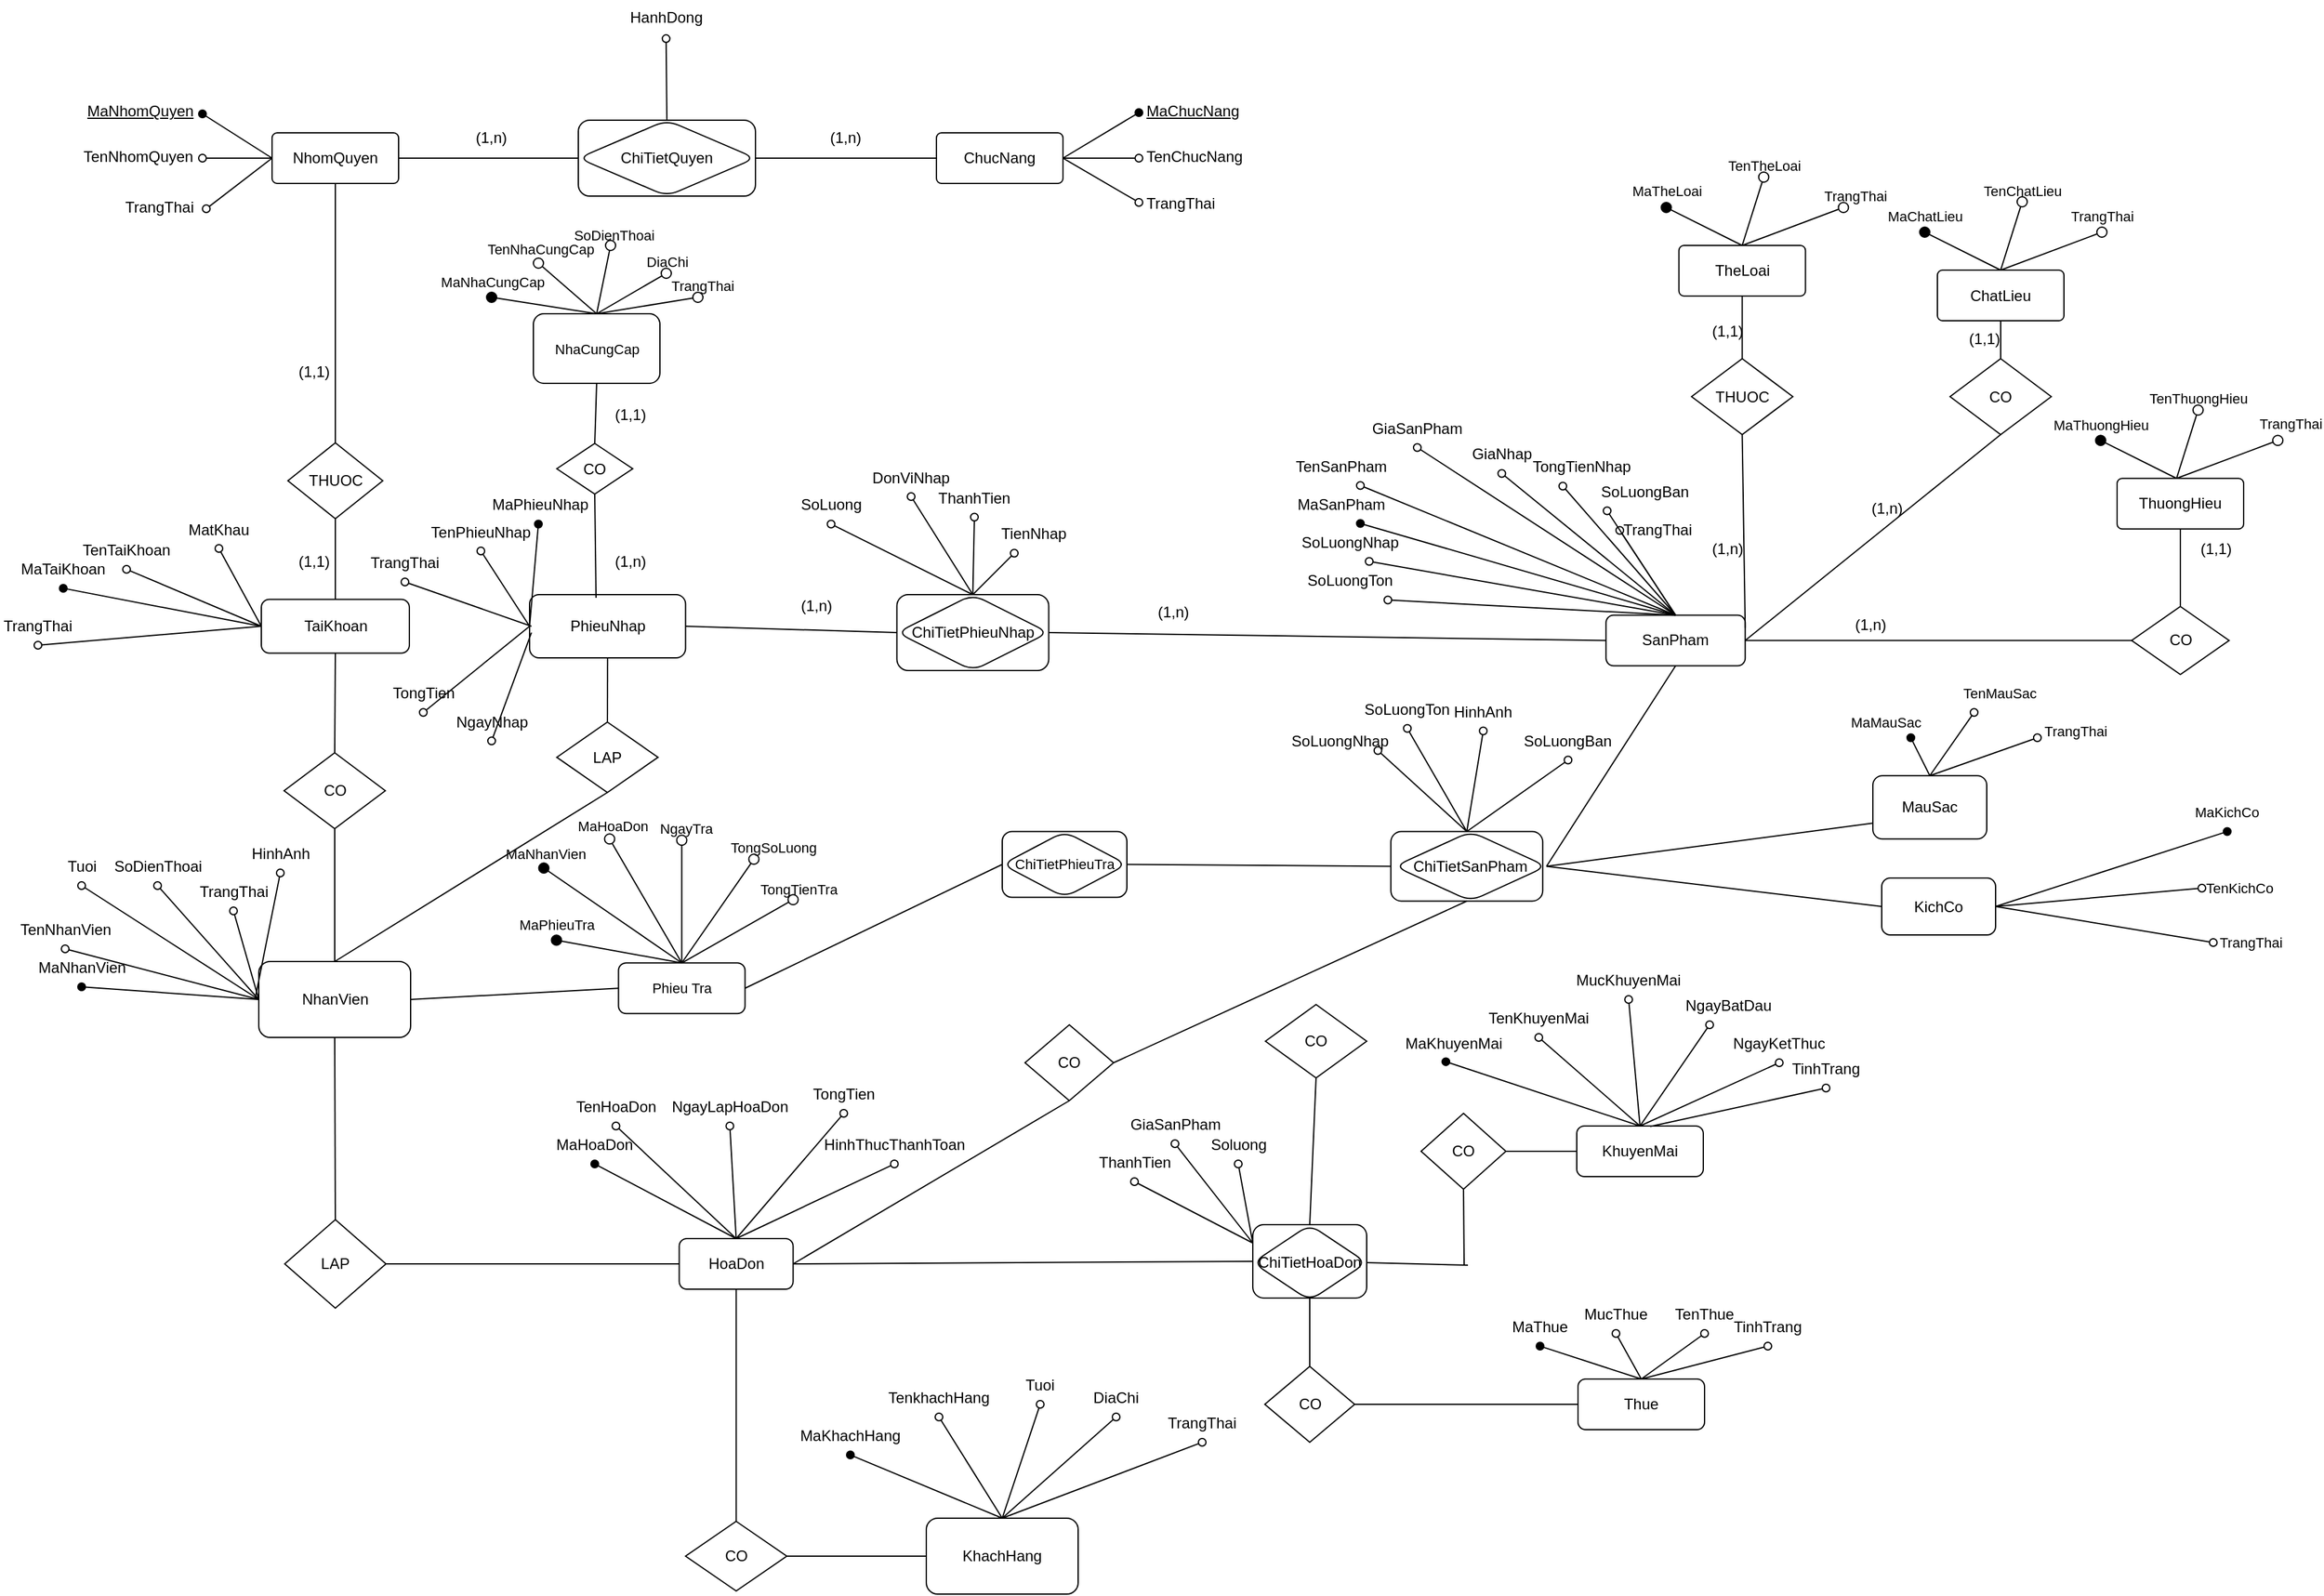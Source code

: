 <mxfile version="22.0.4" type="github">
  <diagram name="Trang-1" id="Xd1AOr_UmLfEILBJ7lOX">
    <mxGraphModel dx="1833" dy="1728" grid="1" gridSize="10" guides="1" tooltips="1" connect="1" arrows="1" fold="1" page="1" pageScale="1" pageWidth="827" pageHeight="1169" math="0" shadow="0">
      <root>
        <mxCell id="0" />
        <mxCell id="1" parent="0" />
        <mxCell id="Dkv6TsYvIZMcSx40drt8-85" value="" style="rounded=1;whiteSpace=wrap;html=1;" parent="1" vertex="1">
          <mxGeometry x="240" y="898" width="90" height="58" as="geometry" />
        </mxCell>
        <mxCell id="PM242X6e5oSsGlfuOUJ1-1" value="SanPham" style="rounded=1;whiteSpace=wrap;html=1;" parent="1" vertex="1">
          <mxGeometry x="519.12" y="416.25" width="110" height="40" as="geometry" />
        </mxCell>
        <mxCell id="PM242X6e5oSsGlfuOUJ1-13" value="" style="endArrow=none;html=1;rounded=0;exitX=0.75;exitY=1;exitDx=0;exitDy=0;entryX=0.5;entryY=0;entryDx=0;entryDy=0;endFill=0;startArrow=oval;startFill=1;" parent="1" source="pC0Z1oo3ewKHqse8sjFG-4" target="PM242X6e5oSsGlfuOUJ1-1" edge="1">
          <mxGeometry width="50" height="50" relative="1" as="geometry">
            <mxPoint x="435" y="318.75" as="sourcePoint" />
            <mxPoint x="780" y="353.75" as="targetPoint" />
          </mxGeometry>
        </mxCell>
        <mxCell id="PM242X6e5oSsGlfuOUJ1-14" value="" style="endArrow=oval;html=1;rounded=0;exitX=0.5;exitY=0;exitDx=0;exitDy=0;entryX=0.75;entryY=1;entryDx=0;entryDy=0;endFill=0;startArrow=none;startFill=0;" parent="1" source="PM242X6e5oSsGlfuOUJ1-1" target="pC0Z1oo3ewKHqse8sjFG-5" edge="1">
          <mxGeometry width="50" height="50" relative="1" as="geometry">
            <mxPoint x="730" y="403.75" as="sourcePoint" />
            <mxPoint x="435" y="303.75" as="targetPoint" />
          </mxGeometry>
        </mxCell>
        <mxCell id="PM242X6e5oSsGlfuOUJ1-15" value="" style="endArrow=oval;html=1;rounded=0;exitX=0.5;exitY=0;exitDx=0;exitDy=0;endFill=0;entryX=0.5;entryY=1;entryDx=0;entryDy=0;" parent="1" source="PM242X6e5oSsGlfuOUJ1-1" target="pC0Z1oo3ewKHqse8sjFG-6" edge="1">
          <mxGeometry width="50" height="50" relative="1" as="geometry">
            <mxPoint x="730" y="403.75" as="sourcePoint" />
            <mxPoint x="490" y="303.75" as="targetPoint" />
          </mxGeometry>
        </mxCell>
        <mxCell id="PM242X6e5oSsGlfuOUJ1-16" value="" style="endArrow=none;html=1;rounded=0;exitX=0.75;exitY=1;exitDx=0;exitDy=0;entryX=0.5;entryY=0;entryDx=0;entryDy=0;endFill=0;startArrow=oval;startFill=0;" parent="1" source="pC0Z1oo3ewKHqse8sjFG-3" target="PM242X6e5oSsGlfuOUJ1-1" edge="1">
          <mxGeometry width="50" height="50" relative="1" as="geometry">
            <mxPoint x="426" y="343.75" as="sourcePoint" />
            <mxPoint x="780" y="353.75" as="targetPoint" />
          </mxGeometry>
        </mxCell>
        <mxCell id="PM242X6e5oSsGlfuOUJ1-17" value="" style="endArrow=oval;html=1;rounded=0;exitX=0.5;exitY=0;exitDx=0;exitDy=0;entryX=0.5;entryY=1;entryDx=0;entryDy=0;endFill=0;" parent="1" source="PM242X6e5oSsGlfuOUJ1-1" target="pC0Z1oo3ewKHqse8sjFG-7" edge="1">
          <mxGeometry width="50" height="50" relative="1" as="geometry">
            <mxPoint x="730" y="403.75" as="sourcePoint" />
            <mxPoint x="535.251" y="314.428" as="targetPoint" />
          </mxGeometry>
        </mxCell>
        <mxCell id="PM242X6e5oSsGlfuOUJ1-18" value="" style="endArrow=oval;html=1;rounded=0;exitX=0.5;exitY=0;exitDx=0;exitDy=0;entryX=0;entryY=1;entryDx=0;entryDy=0;endFill=0;" parent="1" source="PM242X6e5oSsGlfuOUJ1-1" target="pC0Z1oo3ewKHqse8sjFG-9" edge="1">
          <mxGeometry width="50" height="50" relative="1" as="geometry">
            <mxPoint x="730" y="403.75" as="sourcePoint" />
            <mxPoint x="610" y="343.75" as="targetPoint" />
          </mxGeometry>
        </mxCell>
        <mxCell id="PM242X6e5oSsGlfuOUJ1-20" value="" style="endArrow=oval;html=1;rounded=0;entryX=0.25;entryY=1;entryDx=0;entryDy=0;endFill=0;exitX=0.5;exitY=0;exitDx=0;exitDy=0;" parent="1" source="PM242X6e5oSsGlfuOUJ1-1" target="pC0Z1oo3ewKHqse8sjFG-8" edge="1">
          <mxGeometry width="50" height="50" relative="1" as="geometry">
            <mxPoint x="510" y="403.75" as="sourcePoint" />
            <mxPoint x="581.13" y="333.928" as="targetPoint" />
          </mxGeometry>
        </mxCell>
        <mxCell id="PM242X6e5oSsGlfuOUJ1-21" value="" style="endArrow=oval;html=1;rounded=0;exitX=0.5;exitY=0;exitDx=0;exitDy=0;entryX=1;entryY=1;entryDx=0;entryDy=0;endFill=0;startArrow=none;startFill=0;" parent="1" source="PM242X6e5oSsGlfuOUJ1-1" target="pC0Z1oo3ewKHqse8sjFG-2" edge="1">
          <mxGeometry width="50" height="50" relative="1" as="geometry">
            <mxPoint x="760" y="403.75" as="sourcePoint" />
            <mxPoint x="390" y="398.75" as="targetPoint" />
          </mxGeometry>
        </mxCell>
        <mxCell id="PM242X6e5oSsGlfuOUJ1-23" value="" style="endArrow=oval;html=1;rounded=0;exitX=0.5;exitY=0;exitDx=0;exitDy=0;entryX=0;entryY=0.5;entryDx=0;entryDy=0;endFill=0;" parent="1" source="PM242X6e5oSsGlfuOUJ1-1" target="pC0Z1oo3ewKHqse8sjFG-10" edge="1">
          <mxGeometry width="50" height="50" relative="1" as="geometry">
            <mxPoint x="760" y="403.75" as="sourcePoint" />
            <mxPoint x="610" y="388.75" as="targetPoint" />
          </mxGeometry>
        </mxCell>
        <mxCell id="eqwP9qiOAaN0ATWlcKP6-10" style="edgeStyle=none;shape=connector;rounded=0;orthogonalLoop=1;jettySize=auto;html=1;exitX=1;exitY=0.5;exitDx=0;exitDy=0;entryX=0;entryY=0.5;entryDx=0;entryDy=0;labelBackgroundColor=default;strokeColor=default;align=center;verticalAlign=middle;fontFamily=Helvetica;fontSize=11;fontColor=default;endArrow=none;endFill=0;" parent="1" source="PM242X6e5oSsGlfuOUJ1-34" target="eqwP9qiOAaN0ATWlcKP6-2" edge="1">
          <mxGeometry relative="1" as="geometry">
            <mxPoint x="990" y="449.5" as="sourcePoint" />
            <mxPoint x="1170" y="448.25" as="targetPoint" />
          </mxGeometry>
        </mxCell>
        <mxCell id="PM242X6e5oSsGlfuOUJ1-24" value="" style="rounded=1;whiteSpace=wrap;html=1;" parent="1" vertex="1">
          <mxGeometry x="349.12" y="587.25" width="120" height="55" as="geometry" />
        </mxCell>
        <mxCell id="PM242X6e5oSsGlfuOUJ1-26" value="" style="endArrow=oval;html=1;rounded=0;exitX=0.5;exitY=0;exitDx=0;exitDy=0;endFill=0;entryX=0.5;entryY=1;entryDx=0;entryDy=0;" parent="1" source="PM242X6e5oSsGlfuOUJ1-24" target="pC0Z1oo3ewKHqse8sjFG-13" edge="1">
          <mxGeometry width="50" height="50" relative="1" as="geometry">
            <mxPoint x="89.12" y="674.75" as="sourcePoint" />
            <mxPoint x="389.12" y="502.25" as="targetPoint" />
          </mxGeometry>
        </mxCell>
        <mxCell id="PM242X6e5oSsGlfuOUJ1-28" value="" style="endArrow=oval;html=1;rounded=0;exitX=0.5;exitY=0;exitDx=0;exitDy=0;endFill=0;entryX=0.5;entryY=1;entryDx=0;entryDy=0;" parent="1" source="PM242X6e5oSsGlfuOUJ1-24" target="pC0Z1oo3ewKHqse8sjFG-12" edge="1">
          <mxGeometry width="50" height="50" relative="1" as="geometry">
            <mxPoint x="239.12" y="554.75" as="sourcePoint" />
            <mxPoint x="329.12" y="512.25" as="targetPoint" />
          </mxGeometry>
        </mxCell>
        <mxCell id="PM242X6e5oSsGlfuOUJ1-30" value="" style="endArrow=oval;html=1;rounded=0;exitX=0.5;exitY=0;exitDx=0;exitDy=0;endFill=0;entryX=0.5;entryY=1;entryDx=0;entryDy=0;" parent="1" source="PM242X6e5oSsGlfuOUJ1-24" target="pC0Z1oo3ewKHqse8sjFG-14" edge="1">
          <mxGeometry width="50" height="50" relative="1" as="geometry">
            <mxPoint x="129.12" y="514.75" as="sourcePoint" />
            <mxPoint x="470.62" y="522.25" as="targetPoint" />
          </mxGeometry>
        </mxCell>
        <mxCell id="PM242X6e5oSsGlfuOUJ1-32" value="" style="endArrow=oval;html=1;rounded=0;exitX=0.5;exitY=0;exitDx=0;exitDy=0;endFill=0;entryX=1;entryY=0.75;entryDx=0;entryDy=0;" parent="1" source="PM242X6e5oSsGlfuOUJ1-24" target="pC0Z1oo3ewKHqse8sjFG-11" edge="1">
          <mxGeometry width="50" height="50" relative="1" as="geometry">
            <mxPoint x="129.12" y="514.75" as="sourcePoint" />
            <mxPoint x="299.12" y="542.25" as="targetPoint" />
          </mxGeometry>
        </mxCell>
        <mxCell id="eqwP9qiOAaN0ATWlcKP6-11" style="edgeStyle=none;shape=connector;rounded=0;orthogonalLoop=1;jettySize=auto;html=1;exitX=1;exitY=0.5;exitDx=0;exitDy=0;entryX=0;entryY=0.75;entryDx=0;entryDy=0;labelBackgroundColor=default;strokeColor=default;align=center;verticalAlign=middle;fontFamily=Helvetica;fontSize=11;fontColor=default;endArrow=none;endFill=0;" parent="1" source="PM242X6e5oSsGlfuOUJ1-34" target="eqwP9qiOAaN0ATWlcKP6-1" edge="1">
          <mxGeometry relative="1" as="geometry" />
        </mxCell>
        <mxCell id="PM242X6e5oSsGlfuOUJ1-34" value="ChiTietSanPham" style="rhombus;whiteSpace=wrap;html=1;rounded=1;" parent="1" vertex="1">
          <mxGeometry x="352.12" y="587.25" width="120" height="55" as="geometry" />
        </mxCell>
        <mxCell id="eqwP9qiOAaN0ATWlcKP6-12" style="edgeStyle=none;shape=connector;rounded=0;orthogonalLoop=1;jettySize=auto;html=1;labelBackgroundColor=default;strokeColor=default;align=center;verticalAlign=middle;fontFamily=Helvetica;fontSize=11;fontColor=default;endArrow=none;endFill=0;startArrow=oval;startFill=1;entryX=0.5;entryY=0;entryDx=0;entryDy=0;" parent="1" target="eqwP9qiOAaN0ATWlcKP6-1" edge="1">
          <mxGeometry relative="1" as="geometry">
            <mxPoint x="760" y="513.13" as="sourcePoint" />
          </mxGeometry>
        </mxCell>
        <mxCell id="eqwP9qiOAaN0ATWlcKP6-13" style="edgeStyle=none;shape=connector;rounded=0;orthogonalLoop=1;jettySize=auto;html=1;labelBackgroundColor=default;strokeColor=default;align=center;verticalAlign=middle;fontFamily=Helvetica;fontSize=11;fontColor=default;endArrow=none;endFill=0;startArrow=oval;startFill=0;entryX=0.5;entryY=0;entryDx=0;entryDy=0;" parent="1" target="eqwP9qiOAaN0ATWlcKP6-1" edge="1">
          <mxGeometry relative="1" as="geometry">
            <mxPoint x="810" y="493.13" as="sourcePoint" />
            <Array as="points" />
          </mxGeometry>
        </mxCell>
        <mxCell id="eqwP9qiOAaN0ATWlcKP6-14" style="edgeStyle=none;shape=connector;rounded=0;orthogonalLoop=1;jettySize=auto;html=1;labelBackgroundColor=default;strokeColor=default;align=center;verticalAlign=middle;fontFamily=Helvetica;fontSize=11;fontColor=default;endArrow=none;endFill=0;startArrow=oval;startFill=0;entryX=0.5;entryY=0;entryDx=0;entryDy=0;" parent="1" target="eqwP9qiOAaN0ATWlcKP6-1" edge="1">
          <mxGeometry relative="1" as="geometry">
            <mxPoint x="810" y="543.13" as="targetPoint" />
            <mxPoint x="860" y="513.13" as="sourcePoint" />
          </mxGeometry>
        </mxCell>
        <mxCell id="eqwP9qiOAaN0ATWlcKP6-1" value="MauSac" style="rounded=1;whiteSpace=wrap;html=1;" parent="1" vertex="1">
          <mxGeometry x="730" y="543.13" width="90" height="50" as="geometry" />
        </mxCell>
        <mxCell id="eqwP9qiOAaN0ATWlcKP6-15" style="edgeStyle=none;shape=connector;rounded=0;orthogonalLoop=1;jettySize=auto;html=1;labelBackgroundColor=default;strokeColor=default;align=center;verticalAlign=middle;fontFamily=Helvetica;fontSize=11;fontColor=default;endArrow=none;endFill=0;startArrow=oval;startFill=1;entryX=1;entryY=0.5;entryDx=0;entryDy=0;exitX=0.5;exitY=1;exitDx=0;exitDy=0;" parent="1" source="eqwP9qiOAaN0ATWlcKP6-18" target="eqwP9qiOAaN0ATWlcKP6-2" edge="1">
          <mxGeometry relative="1" as="geometry">
            <mxPoint x="1000" y="600" as="sourcePoint" />
            <mxPoint x="958" y="609" as="targetPoint" />
          </mxGeometry>
        </mxCell>
        <mxCell id="eqwP9qiOAaN0ATWlcKP6-16" style="edgeStyle=none;shape=connector;rounded=0;orthogonalLoop=1;jettySize=auto;html=1;labelBackgroundColor=default;strokeColor=default;align=center;verticalAlign=middle;fontFamily=Helvetica;fontSize=11;fontColor=default;endArrow=none;endFill=0;startArrow=oval;startFill=0;entryX=1;entryY=0.5;entryDx=0;entryDy=0;exitX=0;exitY=0.5;exitDx=0;exitDy=0;" parent="1" source="eqwP9qiOAaN0ATWlcKP6-20" target="eqwP9qiOAaN0ATWlcKP6-2" edge="1">
          <mxGeometry relative="1" as="geometry">
            <mxPoint x="1001" y="624" as="sourcePoint" />
          </mxGeometry>
        </mxCell>
        <mxCell id="eqwP9qiOAaN0ATWlcKP6-17" style="edgeStyle=none;shape=connector;rounded=0;orthogonalLoop=1;jettySize=auto;html=1;labelBackgroundColor=default;strokeColor=default;align=center;verticalAlign=middle;fontFamily=Helvetica;fontSize=11;fontColor=default;endArrow=none;endFill=0;startArrow=oval;startFill=0;entryX=1;entryY=0.5;entryDx=0;entryDy=0;exitX=0;exitY=0.5;exitDx=0;exitDy=0;" parent="1" source="eqwP9qiOAaN0ATWlcKP6-19" target="eqwP9qiOAaN0ATWlcKP6-2" edge="1">
          <mxGeometry relative="1" as="geometry">
            <mxPoint x="1031" y="651.5" as="sourcePoint" />
            <Array as="points" />
            <mxPoint x="971" y="631.5" as="targetPoint" />
          </mxGeometry>
        </mxCell>
        <mxCell id="eqwP9qiOAaN0ATWlcKP6-2" value="KichCo" style="rounded=1;whiteSpace=wrap;html=1;" parent="1" vertex="1">
          <mxGeometry x="737" y="624" width="90" height="45" as="geometry" />
        </mxCell>
        <mxCell id="eqwP9qiOAaN0ATWlcKP6-18" value="MaKichCo" style="text;html=1;strokeColor=none;fillColor=none;align=center;verticalAlign=middle;whiteSpace=wrap;rounded=0;fontSize=11;fontFamily=Helvetica;fontColor=default;" parent="1" vertex="1">
          <mxGeometry x="980" y="557.25" width="60" height="30" as="geometry" />
        </mxCell>
        <mxCell id="eqwP9qiOAaN0ATWlcKP6-19" value="TrangThai" style="text;html=1;strokeColor=none;fillColor=none;align=center;verticalAlign=middle;whiteSpace=wrap;rounded=0;fontSize=11;fontFamily=Helvetica;fontColor=default;" parent="1" vertex="1">
          <mxGeometry x="999" y="660" width="60" height="30" as="geometry" />
        </mxCell>
        <mxCell id="eqwP9qiOAaN0ATWlcKP6-20" value="TenKichCo" style="text;html=1;strokeColor=none;fillColor=none;align=center;verticalAlign=middle;whiteSpace=wrap;rounded=0;fontSize=11;fontFamily=Helvetica;fontColor=default;" parent="1" vertex="1">
          <mxGeometry x="990" y="617" width="60" height="30" as="geometry" />
        </mxCell>
        <mxCell id="eqwP9qiOAaN0ATWlcKP6-22" value="MaMauSac" style="text;html=1;align=center;verticalAlign=middle;resizable=0;points=[];autosize=1;strokeColor=none;fillColor=none;fontSize=11;fontFamily=Helvetica;fontColor=default;" parent="1" vertex="1">
          <mxGeometry x="700" y="485.63" width="80" height="30" as="geometry" />
        </mxCell>
        <mxCell id="eqwP9qiOAaN0ATWlcKP6-23" value="TenMauSac" style="text;html=1;align=center;verticalAlign=middle;resizable=0;points=[];autosize=1;strokeColor=none;fillColor=none;fontSize=11;fontFamily=Helvetica;fontColor=default;" parent="1" vertex="1">
          <mxGeometry x="790" y="463.13" width="80" height="30" as="geometry" />
        </mxCell>
        <mxCell id="eqwP9qiOAaN0ATWlcKP6-24" value="TrangThai" style="text;html=1;align=center;verticalAlign=middle;resizable=0;points=[];autosize=1;strokeColor=none;fillColor=none;fontSize=11;fontFamily=Helvetica;fontColor=default;" parent="1" vertex="1">
          <mxGeometry x="855" y="493.13" width="70" height="30" as="geometry" />
        </mxCell>
        <mxCell id="pC0Z1oo3ewKHqse8sjFG-2" value="SoLuongTon" style="text;html=1;strokeColor=none;fillColor=none;align=center;verticalAlign=middle;whiteSpace=wrap;rounded=0;" parent="1" vertex="1">
          <mxGeometry x="286.75" y="374.25" width="60" height="30" as="geometry" />
        </mxCell>
        <mxCell id="pC0Z1oo3ewKHqse8sjFG-3" value="SoLuongNhap" style="text;html=1;strokeColor=none;fillColor=none;align=center;verticalAlign=middle;whiteSpace=wrap;rounded=0;" parent="1" vertex="1">
          <mxGeometry x="287" y="343.75" width="60" height="30" as="geometry" />
        </mxCell>
        <mxCell id="pC0Z1oo3ewKHqse8sjFG-4" value="&lt;span style=&quot;border-color: var(--border-color);&quot;&gt;MaSanPham&lt;/span&gt;" style="text;html=1;strokeColor=none;fillColor=none;align=center;verticalAlign=middle;whiteSpace=wrap;rounded=0;" parent="1" vertex="1">
          <mxGeometry x="280" y="313.75" width="60" height="30" as="geometry" />
        </mxCell>
        <mxCell id="pC0Z1oo3ewKHqse8sjFG-5" value="TenSanPham" style="text;html=1;strokeColor=none;fillColor=none;align=center;verticalAlign=middle;whiteSpace=wrap;rounded=0;" parent="1" vertex="1">
          <mxGeometry x="280" y="283.75" width="60" height="30" as="geometry" />
        </mxCell>
        <mxCell id="pC0Z1oo3ewKHqse8sjFG-6" value="GiaSanPham" style="text;html=1;strokeColor=none;fillColor=none;align=center;verticalAlign=middle;whiteSpace=wrap;rounded=0;" parent="1" vertex="1">
          <mxGeometry x="340" y="253.75" width="60" height="30" as="geometry" />
        </mxCell>
        <mxCell id="pC0Z1oo3ewKHqse8sjFG-7" value="GiaNhap" style="text;html=1;strokeColor=none;fillColor=none;align=center;verticalAlign=middle;whiteSpace=wrap;rounded=0;" parent="1" vertex="1">
          <mxGeometry x="406.75" y="274.25" width="60" height="30" as="geometry" />
        </mxCell>
        <mxCell id="pC0Z1oo3ewKHqse8sjFG-8" value="TongTienNhap" style="text;html=1;strokeColor=none;fillColor=none;align=center;verticalAlign=middle;whiteSpace=wrap;rounded=0;" parent="1" vertex="1">
          <mxGeometry x="470" y="284.25" width="60" height="30" as="geometry" />
        </mxCell>
        <mxCell id="pC0Z1oo3ewKHqse8sjFG-9" value="SoLuongBan" style="text;html=1;strokeColor=none;fillColor=none;align=center;verticalAlign=middle;whiteSpace=wrap;rounded=0;" parent="1" vertex="1">
          <mxGeometry x="520" y="303.75" width="60" height="30" as="geometry" />
        </mxCell>
        <mxCell id="pC0Z1oo3ewKHqse8sjFG-10" value="TrangThai" style="text;html=1;strokeColor=none;fillColor=none;align=center;verticalAlign=middle;whiteSpace=wrap;rounded=0;" parent="1" vertex="1">
          <mxGeometry x="530" y="334.25" width="60" height="30" as="geometry" />
        </mxCell>
        <mxCell id="pC0Z1oo3ewKHqse8sjFG-11" value="SoLuongNhap" style="text;html=1;strokeColor=none;fillColor=none;align=center;verticalAlign=middle;whiteSpace=wrap;rounded=0;" parent="1" vertex="1">
          <mxGeometry x="278.87" y="500.75" width="60" height="30" as="geometry" />
        </mxCell>
        <mxCell id="pC0Z1oo3ewKHqse8sjFG-12" value="SoLuongTon" style="text;html=1;strokeColor=none;fillColor=none;align=center;verticalAlign=middle;whiteSpace=wrap;rounded=0;" parent="1" vertex="1">
          <mxGeometry x="332.12" y="475.75" width="60" height="30" as="geometry" />
        </mxCell>
        <mxCell id="pC0Z1oo3ewKHqse8sjFG-13" value="HinhAnh" style="text;html=1;strokeColor=none;fillColor=none;align=center;verticalAlign=middle;whiteSpace=wrap;rounded=0;" parent="1" vertex="1">
          <mxGeometry x="392.12" y="477.75" width="60" height="30" as="geometry" />
        </mxCell>
        <mxCell id="pC0Z1oo3ewKHqse8sjFG-14" value="SoLuongBan" style="text;html=1;strokeColor=none;fillColor=none;align=center;verticalAlign=middle;whiteSpace=wrap;rounded=0;" parent="1" vertex="1">
          <mxGeometry x="459.12" y="500.75" width="60" height="30" as="geometry" />
        </mxCell>
        <mxCell id="kI8C-P2lpo28JL7ZCdTE-3" value="NhomQuyen" style="rounded=1;arcSize=10;whiteSpace=wrap;html=1;align=center;" parent="1" vertex="1">
          <mxGeometry x="-535" y="35" width="100" height="40" as="geometry" />
        </mxCell>
        <mxCell id="kI8C-P2lpo28JL7ZCdTE-4" value="ChucNang" style="rounded=1;arcSize=10;whiteSpace=wrap;html=1;align=center;" parent="1" vertex="1">
          <mxGeometry x="-10" y="35" width="100" height="40" as="geometry" />
        </mxCell>
        <mxCell id="kI8C-P2lpo28JL7ZCdTE-5" value="ChiTietQuyen" style="shape=associativeEntity;whiteSpace=wrap;html=1;align=center;rounded=1;" parent="1" vertex="1">
          <mxGeometry x="-293" y="25" width="140" height="60" as="geometry" />
        </mxCell>
        <mxCell id="kI8C-P2lpo28JL7ZCdTE-6" value="MaNhomQuyen" style="text;strokeColor=none;fillColor=none;spacingLeft=4;spacingRight=4;overflow=hidden;rotatable=0;points=[[0,0.5],[1,0.5]];portConstraint=eastwest;fontSize=12;whiteSpace=wrap;html=1;fontStyle=4" parent="1" vertex="1">
          <mxGeometry x="-687" y="4" width="100" height="30" as="geometry" />
        </mxCell>
        <mxCell id="kI8C-P2lpo28JL7ZCdTE-7" value="TenNhomQuyen" style="text;strokeColor=none;fillColor=none;spacingLeft=4;spacingRight=4;overflow=hidden;rotatable=0;points=[[0,0.5],[1,0.5]];portConstraint=eastwest;fontSize=12;whiteSpace=wrap;html=1;" parent="1" vertex="1">
          <mxGeometry x="-690" y="40" width="100" height="30" as="geometry" />
        </mxCell>
        <mxCell id="kI8C-P2lpo28JL7ZCdTE-8" value="TrangThai" style="text;strokeColor=none;fillColor=none;spacingLeft=4;spacingRight=4;overflow=hidden;rotatable=0;points=[[0,0.5],[1,0.5]];portConstraint=eastwest;fontSize=12;whiteSpace=wrap;html=1;" parent="1" vertex="1">
          <mxGeometry x="-657" y="80" width="70" height="30" as="geometry" />
        </mxCell>
        <mxCell id="kI8C-P2lpo28JL7ZCdTE-9" value="TrangThai" style="text;strokeColor=none;fillColor=none;spacingLeft=4;spacingRight=4;overflow=hidden;rotatable=0;points=[[0,0.5],[1,0.5]];portConstraint=eastwest;fontSize=12;whiteSpace=wrap;html=1;" parent="1" vertex="1">
          <mxGeometry x="150" y="77" width="70" height="30" as="geometry" />
        </mxCell>
        <mxCell id="kI8C-P2lpo28JL7ZCdTE-10" value="MaChucNang" style="text;strokeColor=none;fillColor=none;spacingLeft=4;spacingRight=4;overflow=hidden;rotatable=0;points=[[0,0.5],[1,0.5]];portConstraint=eastwest;fontSize=12;whiteSpace=wrap;html=1;fontStyle=4" parent="1" vertex="1">
          <mxGeometry x="150" y="4" width="90" height="30" as="geometry" />
        </mxCell>
        <mxCell id="kI8C-P2lpo28JL7ZCdTE-11" value="TenChucNang" style="text;strokeColor=none;fillColor=none;spacingLeft=4;spacingRight=4;overflow=hidden;rotatable=0;points=[[0,0.5],[1,0.5]];portConstraint=eastwest;fontSize=12;whiteSpace=wrap;html=1;" parent="1" vertex="1">
          <mxGeometry x="150" y="40" width="90" height="30" as="geometry" />
        </mxCell>
        <mxCell id="kI8C-P2lpo28JL7ZCdTE-12" value="HanhDong" style="text;strokeColor=none;fillColor=none;spacingLeft=4;spacingRight=4;overflow=hidden;rotatable=0;points=[[0,0.5],[1,0.5]];portConstraint=eastwest;fontSize=12;whiteSpace=wrap;html=1;" parent="1" vertex="1">
          <mxGeometry x="-258" y="-70" width="70" height="30" as="geometry" />
        </mxCell>
        <mxCell id="kI8C-P2lpo28JL7ZCdTE-14" value="" style="endArrow=none;html=1;rounded=0;entryX=0.5;entryY=0;entryDx=0;entryDy=0;startArrow=oval;startFill=0;exitX=0.491;exitY=1.018;exitDx=0;exitDy=0;exitPerimeter=0;" parent="1" source="kI8C-P2lpo28JL7ZCdTE-12" target="kI8C-P2lpo28JL7ZCdTE-5" edge="1">
          <mxGeometry relative="1" as="geometry">
            <mxPoint x="-223" y="-30" as="sourcePoint" />
            <mxPoint x="-140" y="-80" as="targetPoint" />
          </mxGeometry>
        </mxCell>
        <mxCell id="kI8C-P2lpo28JL7ZCdTE-15" value="" style="endArrow=none;html=1;rounded=0;entryX=0;entryY=0.5;entryDx=0;entryDy=0;startArrow=oval;startFill=1;" parent="1" target="kI8C-P2lpo28JL7ZCdTE-3" edge="1">
          <mxGeometry relative="1" as="geometry">
            <mxPoint x="-590" y="20" as="sourcePoint" />
            <mxPoint x="-310" y="-10" as="targetPoint" />
          </mxGeometry>
        </mxCell>
        <mxCell id="kI8C-P2lpo28JL7ZCdTE-16" value="" style="endArrow=none;html=1;rounded=0;entryX=0;entryY=0.5;entryDx=0;entryDy=0;exitX=1;exitY=0.5;exitDx=0;exitDy=0;startArrow=oval;startFill=0;" parent="1" source="kI8C-P2lpo28JL7ZCdTE-7" target="kI8C-P2lpo28JL7ZCdTE-3" edge="1">
          <mxGeometry relative="1" as="geometry">
            <mxPoint x="-470" y="-10" as="sourcePoint" />
            <mxPoint x="-310" y="-10" as="targetPoint" />
          </mxGeometry>
        </mxCell>
        <mxCell id="kI8C-P2lpo28JL7ZCdTE-17" value="" style="endArrow=none;html=1;rounded=0;entryX=0;entryY=0.5;entryDx=0;entryDy=0;startArrow=oval;startFill=0;exitX=1;exitY=0.5;exitDx=0;exitDy=0;" parent="1" source="kI8C-P2lpo28JL7ZCdTE-8" target="kI8C-P2lpo28JL7ZCdTE-3" edge="1">
          <mxGeometry relative="1" as="geometry">
            <mxPoint x="-591" y="82" as="sourcePoint" />
            <mxPoint x="-310" y="-10" as="targetPoint" />
          </mxGeometry>
        </mxCell>
        <mxCell id="kI8C-P2lpo28JL7ZCdTE-19" value="" style="endArrow=none;html=1;rounded=0;entryX=1;entryY=0.5;entryDx=0;entryDy=0;exitX=0;exitY=0.5;exitDx=0;exitDy=0;startArrow=oval;startFill=0;" parent="1" source="kI8C-P2lpo28JL7ZCdTE-11" target="kI8C-P2lpo28JL7ZCdTE-4" edge="1">
          <mxGeometry relative="1" as="geometry">
            <mxPoint x="-470" y="-10" as="sourcePoint" />
            <mxPoint x="-310" y="-10" as="targetPoint" />
          </mxGeometry>
        </mxCell>
        <mxCell id="kI8C-P2lpo28JL7ZCdTE-20" value="" style="endArrow=none;html=1;rounded=0;entryX=1;entryY=0.5;entryDx=0;entryDy=0;exitX=0;exitY=0.5;exitDx=0;exitDy=0;startArrow=oval;startFill=1;" parent="1" source="kI8C-P2lpo28JL7ZCdTE-10" target="kI8C-P2lpo28JL7ZCdTE-4" edge="1">
          <mxGeometry relative="1" as="geometry">
            <mxPoint x="-470" y="-10" as="sourcePoint" />
            <mxPoint x="-310" y="-10" as="targetPoint" />
          </mxGeometry>
        </mxCell>
        <mxCell id="kI8C-P2lpo28JL7ZCdTE-21" value="" style="endArrow=none;html=1;rounded=0;entryX=1;entryY=0.5;entryDx=0;entryDy=0;startArrow=oval;startFill=0;" parent="1" target="kI8C-P2lpo28JL7ZCdTE-4" edge="1">
          <mxGeometry relative="1" as="geometry">
            <mxPoint x="150" y="90" as="sourcePoint" />
            <mxPoint x="-310" y="-10" as="targetPoint" />
          </mxGeometry>
        </mxCell>
        <mxCell id="kI8C-P2lpo28JL7ZCdTE-22" value="" style="endArrow=none;html=1;rounded=0;exitX=1;exitY=0.5;exitDx=0;exitDy=0;entryX=0;entryY=0.5;entryDx=0;entryDy=0;" parent="1" source="kI8C-P2lpo28JL7ZCdTE-3" target="kI8C-P2lpo28JL7ZCdTE-5" edge="1">
          <mxGeometry relative="1" as="geometry">
            <mxPoint x="-470" y="-10" as="sourcePoint" />
            <mxPoint x="-310" y="-10" as="targetPoint" />
          </mxGeometry>
        </mxCell>
        <mxCell id="kI8C-P2lpo28JL7ZCdTE-23" value="" style="endArrow=none;html=1;rounded=0;exitX=1;exitY=0.5;exitDx=0;exitDy=0;entryX=0;entryY=0.5;entryDx=0;entryDy=0;" parent="1" source="kI8C-P2lpo28JL7ZCdTE-5" target="kI8C-P2lpo28JL7ZCdTE-4" edge="1">
          <mxGeometry relative="1" as="geometry">
            <mxPoint x="-470" y="-10" as="sourcePoint" />
            <mxPoint x="-310" y="-10" as="targetPoint" />
          </mxGeometry>
        </mxCell>
        <mxCell id="kI8C-P2lpo28JL7ZCdTE-24" value="(1,n)" style="text;strokeColor=none;fillColor=none;spacingLeft=4;spacingRight=4;overflow=hidden;rotatable=0;points=[[0,0.5],[1,0.5]];portConstraint=eastwest;fontSize=12;whiteSpace=wrap;html=1;" parent="1" vertex="1">
          <mxGeometry x="-380" y="25" width="40" height="30" as="geometry" />
        </mxCell>
        <mxCell id="kI8C-P2lpo28JL7ZCdTE-26" value="(1,n)" style="text;strokeColor=none;fillColor=none;spacingLeft=4;spacingRight=4;overflow=hidden;rotatable=0;points=[[0,0.5],[1,0.5]];portConstraint=eastwest;fontSize=12;whiteSpace=wrap;html=1;" parent="1" vertex="1">
          <mxGeometry x="-100" y="25" width="40" height="30" as="geometry" />
        </mxCell>
        <mxCell id="gwcHlAAq_XRkoSkCd16b-1" value="NhaCungCap" style="whiteSpace=wrap;html=1;align=center;fontSize=11;rounded=1;" parent="1" vertex="1">
          <mxGeometry x="-328.5" y="178" width="100" height="55" as="geometry" />
        </mxCell>
        <mxCell id="gwcHlAAq_XRkoSkCd16b-2" value="Phieu Tra" style="whiteSpace=wrap;html=1;align=center;fontSize=11;rounded=1;" parent="1" vertex="1">
          <mxGeometry x="-261.25" y="691.13" width="100" height="40" as="geometry" />
        </mxCell>
        <mxCell id="gwcHlAAq_XRkoSkCd16b-3" value="ChiTietPhieuTra" style="shape=associativeEntity;whiteSpace=wrap;html=1;align=center;fontSize=11;rounded=1;" parent="1" vertex="1">
          <mxGeometry x="42" y="587.25" width="98.5" height="52" as="geometry" />
        </mxCell>
        <mxCell id="gwcHlAAq_XRkoSkCd16b-4" style="edgeStyle=none;curved=1;rounded=0;orthogonalLoop=1;jettySize=auto;html=1;exitX=0.5;exitY=0;exitDx=0;exitDy=0;fontSize=11;startSize=8;endSize=8;" parent="1" edge="1">
          <mxGeometry relative="1" as="geometry">
            <mxPoint x="-316.25" y="649.13" as="sourcePoint" />
            <mxPoint x="-316.25" y="649.13" as="targetPoint" />
          </mxGeometry>
        </mxCell>
        <mxCell id="gwcHlAAq_XRkoSkCd16b-10" value="MaNhanVien" style="html=1;verticalAlign=bottom;labelBackgroundColor=none;startArrow=oval;startFill=1;startSize=8;endArrow=none;rounded=0;fillColor=#FFFFFF;strokeColor=#000000;entryX=0.5;entryY=0;entryDx=0;entryDy=0;" parent="1" target="gwcHlAAq_XRkoSkCd16b-2" edge="1">
          <mxGeometry x="-1" y="3" relative="1" as="geometry">
            <mxPoint x="-320.25" y="616.13" as="sourcePoint" />
            <mxPoint x="-190.25" y="541.13" as="targetPoint" />
          </mxGeometry>
        </mxCell>
        <mxCell id="gwcHlAAq_XRkoSkCd16b-11" value="MaPhieuTra" style="verticalAlign=bottom;labelBackgroundColor=none;startArrow=oval;startFill=1;startSize=8;endArrow=none;rounded=0;strokeColor=#000000;entryX=0.5;entryY=0;entryDx=0;entryDy=0;" parent="1" target="gwcHlAAq_XRkoSkCd16b-2" edge="1">
          <mxGeometry x="-1" y="3" relative="1" as="geometry">
            <mxPoint x="-310.25" y="673.13" as="sourcePoint" />
            <mxPoint x="-241.25" y="628.13" as="targetPoint" />
            <mxPoint as="offset" />
          </mxGeometry>
        </mxCell>
        <mxCell id="gwcHlAAq_XRkoSkCd16b-12" value="MaHoaDon" style="html=1;verticalAlign=bottom;labelBackgroundColor=none;startArrow=oval;startFill=0;startSize=8;endArrow=none;rounded=0;entryX=0.5;entryY=0;entryDx=0;entryDy=0;" parent="1" target="gwcHlAAq_XRkoSkCd16b-2" edge="1">
          <mxGeometry x="-1" y="3" relative="1" as="geometry">
            <mxPoint x="-268.25" y="593.13" as="sourcePoint" />
            <mxPoint x="-89.25" y="558.13" as="targetPoint" />
          </mxGeometry>
        </mxCell>
        <mxCell id="gwcHlAAq_XRkoSkCd16b-13" value="SoDienThoai" style="html=1;verticalAlign=bottom;labelBackgroundColor=none;startArrow=oval;startFill=0;startSize=8;endArrow=none;rounded=0;entryX=0.5;entryY=0;entryDx=0;entryDy=0;" parent="1" target="gwcHlAAq_XRkoSkCd16b-1" edge="1">
          <mxGeometry x="-1" y="3" relative="1" as="geometry">
            <mxPoint x="-267.5" y="124" as="sourcePoint" />
            <mxPoint x="79.5" y="322" as="targetPoint" />
          </mxGeometry>
        </mxCell>
        <mxCell id="gwcHlAAq_XRkoSkCd16b-14" value="TenNhaCungCap" style="html=1;verticalAlign=bottom;labelBackgroundColor=none;startArrow=oval;startFill=0;startSize=8;endArrow=none;rounded=0;entryX=0.5;entryY=0;entryDx=0;entryDy=0;" parent="1" target="gwcHlAAq_XRkoSkCd16b-1" edge="1">
          <mxGeometry x="-1" y="3" relative="1" as="geometry">
            <mxPoint x="-324.5" y="138" as="sourcePoint" />
            <mxPoint x="-170.5" y="98" as="targetPoint" />
            <mxPoint as="offset" />
          </mxGeometry>
        </mxCell>
        <mxCell id="gwcHlAAq_XRkoSkCd16b-15" value="MaNhaCungCap" style="html=1;verticalAlign=bottom;labelBackgroundColor=none;startArrow=oval;startFill=1;startSize=8;endArrow=none;rounded=0;entryX=0.5;entryY=0;entryDx=0;entryDy=0;" parent="1" target="gwcHlAAq_XRkoSkCd16b-1" edge="1">
          <mxGeometry x="-1" y="3" relative="1" as="geometry">
            <mxPoint x="-361.5" y="165" as="sourcePoint" />
            <mxPoint x="-234.5" y="122" as="targetPoint" />
          </mxGeometry>
        </mxCell>
        <mxCell id="gwcHlAAq_XRkoSkCd16b-21" value="TongTienTra" style="html=1;verticalAlign=bottom;labelBackgroundColor=none;startArrow=oval;startFill=0;startSize=8;endArrow=none;rounded=0;entryX=0.5;entryY=0;entryDx=0;entryDy=0;" parent="1" target="gwcHlAAq_XRkoSkCd16b-2" edge="1">
          <mxGeometry x="-1" y="4" relative="1" as="geometry">
            <mxPoint x="-123.25" y="641.13" as="sourcePoint" />
            <mxPoint x="270.75" y="781.13" as="targetPoint" />
            <mxPoint x="2" y="-3" as="offset" />
          </mxGeometry>
        </mxCell>
        <mxCell id="gwcHlAAq_XRkoSkCd16b-22" value="TongSoLuong" style="html=1;verticalAlign=bottom;labelBackgroundColor=none;startArrow=oval;startFill=0;startSize=8;endArrow=none;rounded=0;entryX=0.5;entryY=0;entryDx=0;entryDy=0;" parent="1" target="gwcHlAAq_XRkoSkCd16b-2" edge="1">
          <mxGeometry x="-1" y="15" relative="1" as="geometry">
            <mxPoint x="-154.25" y="609.13" as="sourcePoint" />
            <mxPoint x="-110.25" y="540.13" as="targetPoint" />
            <mxPoint x="3" y="-9" as="offset" />
          </mxGeometry>
        </mxCell>
        <mxCell id="gwcHlAAq_XRkoSkCd16b-23" value="NgayTra" style="html=1;verticalAlign=bottom;labelBackgroundColor=none;startArrow=oval;startFill=0;startSize=8;endArrow=none;rounded=0;entryX=0.5;entryY=0;entryDx=0;entryDy=0;" parent="1" target="gwcHlAAq_XRkoSkCd16b-2" edge="1">
          <mxGeometry x="-1" y="3" relative="1" as="geometry">
            <mxPoint x="-211.25" y="594.13" as="sourcePoint" />
            <mxPoint x="225.75" y="748.13" as="targetPoint" />
          </mxGeometry>
        </mxCell>
        <mxCell id="gwcHlAAq_XRkoSkCd16b-24" value="TrangThai" style="html=1;verticalAlign=bottom;labelBackgroundColor=none;startArrow=oval;startFill=0;startSize=8;endArrow=none;rounded=0;entryX=0.5;entryY=0;entryDx=0;entryDy=0;" parent="1" target="gwcHlAAq_XRkoSkCd16b-1" edge="1">
          <mxGeometry x="-1" y="4" relative="1" as="geometry">
            <mxPoint x="-198.5" y="165" as="sourcePoint" />
            <mxPoint x="44.5" y="404" as="targetPoint" />
            <mxPoint x="3" y="-4" as="offset" />
          </mxGeometry>
        </mxCell>
        <mxCell id="gwcHlAAq_XRkoSkCd16b-25" value="DiaChi" style="html=1;verticalAlign=bottom;labelBackgroundColor=none;startArrow=oval;startFill=0;startSize=8;endArrow=none;rounded=0;entryX=0.5;entryY=0;entryDx=0;entryDy=0;" parent="1" target="gwcHlAAq_XRkoSkCd16b-1" edge="1">
          <mxGeometry x="-1" relative="1" as="geometry">
            <mxPoint x="-223.5" y="146" as="sourcePoint" />
            <mxPoint x="-223.5" y="141" as="targetPoint" />
            <mxPoint as="offset" />
          </mxGeometry>
        </mxCell>
        <mxCell id="r-frM_LWvgX4qFjNqL1R-6" value="TenThuongHieu" style="html=1;verticalAlign=bottom;labelBackgroundColor=none;startArrow=oval;startFill=0;startSize=8;endArrow=none;rounded=0;" parent="1" edge="1">
          <mxGeometry x="-1" relative="1" as="geometry">
            <mxPoint x="987" y="254.12" as="sourcePoint" />
            <mxPoint x="970" y="308.12" as="targetPoint" />
            <mxPoint as="offset" />
          </mxGeometry>
        </mxCell>
        <mxCell id="r-frM_LWvgX4qFjNqL1R-7" value="TrangThai" style="html=1;verticalAlign=bottom;labelBackgroundColor=none;startArrow=oval;startFill=0;startSize=8;endArrow=none;rounded=0;" parent="1" edge="1">
          <mxGeometry x="-1" y="-11" relative="1" as="geometry">
            <mxPoint x="1050" y="278.12" as="sourcePoint" />
            <mxPoint x="970" y="308.12" as="targetPoint" />
            <mxPoint x="14" y="6" as="offset" />
          </mxGeometry>
        </mxCell>
        <mxCell id="r-frM_LWvgX4qFjNqL1R-8" value="MaThuongHieu" style="html=1;verticalAlign=bottom;labelBackgroundColor=none;startArrow=oval;startFill=1;startSize=8;endArrow=none;rounded=0;entryX=0.5;entryY=0;entryDx=0;entryDy=0;" parent="1" edge="1">
          <mxGeometry x="-1" y="4" relative="1" as="geometry">
            <mxPoint x="910" y="278.12" as="sourcePoint" />
            <mxPoint x="970" y="308.12" as="targetPoint" />
            <mxPoint x="-2" as="offset" />
          </mxGeometry>
        </mxCell>
        <mxCell id="r-frM_LWvgX4qFjNqL1R-15" value="TenTheLoai" style="html=1;verticalAlign=bottom;labelBackgroundColor=none;startArrow=oval;startFill=0;startSize=8;endArrow=none;rounded=0;" parent="1" edge="1">
          <mxGeometry x="-1" relative="1" as="geometry">
            <mxPoint x="643.75" y="70" as="sourcePoint" />
            <mxPoint x="626.75" y="124" as="targetPoint" />
            <mxPoint as="offset" />
          </mxGeometry>
        </mxCell>
        <mxCell id="r-frM_LWvgX4qFjNqL1R-16" value="TrangThai" style="html=1;verticalAlign=bottom;labelBackgroundColor=none;startArrow=oval;startFill=0;startSize=8;endArrow=none;rounded=0;" parent="1" edge="1">
          <mxGeometry x="-1" y="10" relative="1" as="geometry">
            <mxPoint x="706.75" y="94" as="sourcePoint" />
            <mxPoint x="626.75" y="124" as="targetPoint" />
            <mxPoint x="6" y="-9" as="offset" />
          </mxGeometry>
        </mxCell>
        <mxCell id="r-frM_LWvgX4qFjNqL1R-17" value="MaTheLoai" style="html=1;verticalAlign=bottom;labelBackgroundColor=none;startArrow=oval;startFill=1;startSize=8;endArrow=none;rounded=0;entryX=0.5;entryY=0;entryDx=0;entryDy=0;" parent="1" edge="1">
          <mxGeometry x="-1" y="4" relative="1" as="geometry">
            <mxPoint x="566.75" y="94" as="sourcePoint" />
            <mxPoint x="626.75" y="124" as="targetPoint" />
            <mxPoint x="-2" as="offset" />
          </mxGeometry>
        </mxCell>
        <mxCell id="r-frM_LWvgX4qFjNqL1R-18" value="TenChatLieu" style="html=1;verticalAlign=bottom;labelBackgroundColor=none;startArrow=oval;startFill=0;startSize=8;endArrow=none;rounded=0;" parent="1" edge="1">
          <mxGeometry x="-1" relative="1" as="geometry">
            <mxPoint x="848" y="89.5" as="sourcePoint" />
            <mxPoint x="831" y="143.5" as="targetPoint" />
            <mxPoint as="offset" />
          </mxGeometry>
        </mxCell>
        <mxCell id="r-frM_LWvgX4qFjNqL1R-19" value="TrangThai" style="html=1;verticalAlign=bottom;labelBackgroundColor=none;startArrow=oval;startFill=0;startSize=8;endArrow=none;rounded=0;" parent="1" edge="1">
          <mxGeometry x="-1" y="-4" relative="1" as="geometry">
            <mxPoint x="911" y="113.5" as="sourcePoint" />
            <mxPoint x="831" y="143.5" as="targetPoint" />
            <mxPoint x="1" as="offset" />
          </mxGeometry>
        </mxCell>
        <mxCell id="r-frM_LWvgX4qFjNqL1R-20" value="MaChatLieu" style="html=1;verticalAlign=bottom;labelBackgroundColor=none;startArrow=oval;startFill=1;startSize=8;endArrow=none;rounded=0;entryX=0.5;entryY=0;entryDx=0;entryDy=0;" parent="1" edge="1">
          <mxGeometry x="-1" y="4" relative="1" as="geometry">
            <mxPoint x="771" y="113.5" as="sourcePoint" />
            <mxPoint x="831" y="143.5" as="targetPoint" />
            <mxPoint x="-2" as="offset" />
          </mxGeometry>
        </mxCell>
        <mxCell id="r-frM_LWvgX4qFjNqL1R-21" value="ThuongHieu" style="rounded=1;arcSize=10;whiteSpace=wrap;html=1;align=center;" parent="1" vertex="1">
          <mxGeometry x="923" y="308.12" width="100" height="40" as="geometry" />
        </mxCell>
        <mxCell id="r-frM_LWvgX4qFjNqL1R-22" value="TheLoai" style="rounded=1;arcSize=10;whiteSpace=wrap;html=1;align=center;" parent="1" vertex="1">
          <mxGeometry x="576.75" y="124" width="100" height="40" as="geometry" />
        </mxCell>
        <mxCell id="r-frM_LWvgX4qFjNqL1R-23" value="ChatLieu" style="rounded=1;arcSize=10;whiteSpace=wrap;html=1;align=center;" parent="1" vertex="1">
          <mxGeometry x="781" y="143.5" width="100" height="40" as="geometry" />
        </mxCell>
        <mxCell id="Dkv6TsYvIZMcSx40drt8-1" value="KhuyenMai" style="rounded=1;whiteSpace=wrap;html=1;" parent="1" vertex="1">
          <mxGeometry x="496" y="820" width="100" height="40" as="geometry" />
        </mxCell>
        <mxCell id="Dkv6TsYvIZMcSx40drt8-2" value="Thue" style="rounded=1;whiteSpace=wrap;html=1;" parent="1" vertex="1">
          <mxGeometry x="497" y="1020" width="100" height="40" as="geometry" />
        </mxCell>
        <mxCell id="Dkv6TsYvIZMcSx40drt8-3" value="HoaDon" style="rounded=1;whiteSpace=wrap;html=1;" parent="1" vertex="1">
          <mxGeometry x="-213.25" y="909" width="90" height="40" as="geometry" />
        </mxCell>
        <mxCell id="Dkv6TsYvIZMcSx40drt8-5" value="" style="endArrow=oval;html=1;rounded=0;exitX=0.5;exitY=0;exitDx=0;exitDy=0;entryX=0.393;entryY=0.973;entryDx=0;entryDy=0;entryPerimeter=0;endFill=1;" parent="1" source="Dkv6TsYvIZMcSx40drt8-1" target="Dkv6TsYvIZMcSx40drt8-6" edge="1">
          <mxGeometry width="50" height="50" relative="1" as="geometry">
            <mxPoint x="826" y="810" as="sourcePoint" />
            <mxPoint x="496" y="740" as="targetPoint" />
          </mxGeometry>
        </mxCell>
        <mxCell id="Dkv6TsYvIZMcSx40drt8-6" value="MaKhuyenMai" style="text;html=1;strokeColor=none;fillColor=none;align=center;verticalAlign=middle;whiteSpace=wrap;rounded=0;" parent="1" vertex="1">
          <mxGeometry x="369" y="740" width="60" height="30" as="geometry" />
        </mxCell>
        <mxCell id="Dkv6TsYvIZMcSx40drt8-8" value="" style="endArrow=oval;html=1;rounded=0;exitX=0.5;exitY=0;exitDx=0;exitDy=0;entryX=0.5;entryY=1;entryDx=0;entryDy=0;endFill=0;" parent="1" source="Dkv6TsYvIZMcSx40drt8-1" target="Dkv6TsYvIZMcSx40drt8-9" edge="1">
          <mxGeometry width="50" height="50" relative="1" as="geometry">
            <mxPoint x="826" y="810" as="sourcePoint" />
            <mxPoint x="526" y="750" as="targetPoint" />
          </mxGeometry>
        </mxCell>
        <mxCell id="Dkv6TsYvIZMcSx40drt8-9" value="TenKhuyenMai" style="text;html=1;strokeColor=none;fillColor=none;align=center;verticalAlign=middle;whiteSpace=wrap;rounded=0;" parent="1" vertex="1">
          <mxGeometry x="436" y="720" width="60" height="30" as="geometry" />
        </mxCell>
        <mxCell id="Dkv6TsYvIZMcSx40drt8-10" value="" style="endArrow=oval;html=1;rounded=0;exitX=0.5;exitY=0;exitDx=0;exitDy=0;entryX=0.5;entryY=1;entryDx=0;entryDy=0;endFill=0;" parent="1" source="Dkv6TsYvIZMcSx40drt8-1" target="Dkv6TsYvIZMcSx40drt8-11" edge="1">
          <mxGeometry width="50" height="50" relative="1" as="geometry">
            <mxPoint x="826" y="810" as="sourcePoint" />
            <mxPoint x="551" y="730" as="targetPoint" />
          </mxGeometry>
        </mxCell>
        <mxCell id="Dkv6TsYvIZMcSx40drt8-11" value="MucKhuyenMai" style="text;html=1;strokeColor=none;fillColor=none;align=center;verticalAlign=middle;whiteSpace=wrap;rounded=0;" parent="1" vertex="1">
          <mxGeometry x="507" y="690" width="60" height="30" as="geometry" />
        </mxCell>
        <mxCell id="Dkv6TsYvIZMcSx40drt8-13" value="" style="endArrow=oval;html=1;rounded=0;exitX=0.5;exitY=0;exitDx=0;exitDy=0;entryX=0.25;entryY=1;entryDx=0;entryDy=0;endFill=0;" parent="1" source="Dkv6TsYvIZMcSx40drt8-1" target="Dkv6TsYvIZMcSx40drt8-14" edge="1">
          <mxGeometry width="50" height="50" relative="1" as="geometry">
            <mxPoint x="826" y="810" as="sourcePoint" />
            <mxPoint x="616" y="780" as="targetPoint" />
          </mxGeometry>
        </mxCell>
        <mxCell id="Dkv6TsYvIZMcSx40drt8-14" value="NgayBatDau" style="text;html=1;strokeColor=none;fillColor=none;align=center;verticalAlign=middle;whiteSpace=wrap;rounded=0;" parent="1" vertex="1">
          <mxGeometry x="586" y="710" width="60" height="30" as="geometry" />
        </mxCell>
        <mxCell id="Dkv6TsYvIZMcSx40drt8-15" value="NgayKetThuc" style="text;html=1;strokeColor=none;fillColor=none;align=center;verticalAlign=middle;whiteSpace=wrap;rounded=0;" parent="1" vertex="1">
          <mxGeometry x="626" y="740" width="60" height="30" as="geometry" />
        </mxCell>
        <mxCell id="Dkv6TsYvIZMcSx40drt8-16" value="" style="endArrow=oval;html=1;rounded=0;exitX=0.5;exitY=0;exitDx=0;exitDy=0;entryX=0.5;entryY=1;entryDx=0;entryDy=0;endFill=0;" parent="1" source="Dkv6TsYvIZMcSx40drt8-1" target="Dkv6TsYvIZMcSx40drt8-15" edge="1">
          <mxGeometry width="50" height="50" relative="1" as="geometry">
            <mxPoint x="826" y="810" as="sourcePoint" />
            <mxPoint x="876" y="760" as="targetPoint" />
          </mxGeometry>
        </mxCell>
        <mxCell id="Dkv6TsYvIZMcSx40drt8-17" value="" style="endArrow=oval;html=1;rounded=0;exitX=0.58;exitY=0.01;exitDx=0;exitDy=0;exitPerimeter=0;entryX=0.5;entryY=1;entryDx=0;entryDy=0;endFill=0;" parent="1" source="Dkv6TsYvIZMcSx40drt8-1" target="Dkv6TsYvIZMcSx40drt8-18" edge="1">
          <mxGeometry width="50" height="50" relative="1" as="geometry">
            <mxPoint x="826" y="810" as="sourcePoint" />
            <mxPoint x="676" y="790" as="targetPoint" />
          </mxGeometry>
        </mxCell>
        <mxCell id="Dkv6TsYvIZMcSx40drt8-18" value="TinhTrang" style="text;html=1;strokeColor=none;fillColor=none;align=center;verticalAlign=middle;whiteSpace=wrap;rounded=0;" parent="1" vertex="1">
          <mxGeometry x="663" y="760" width="60" height="30" as="geometry" />
        </mxCell>
        <mxCell id="Dkv6TsYvIZMcSx40drt8-19" value="" style="endArrow=oval;html=1;rounded=0;exitX=0.5;exitY=0;exitDx=0;exitDy=0;entryX=0.5;entryY=1;entryDx=0;entryDy=0;endFill=1;" parent="1" source="Dkv6TsYvIZMcSx40drt8-2" target="Dkv6TsYvIZMcSx40drt8-20" edge="1">
          <mxGeometry width="50" height="50" relative="1" as="geometry">
            <mxPoint x="517" y="1034" as="sourcePoint" />
            <mxPoint x="477" y="994" as="targetPoint" />
          </mxGeometry>
        </mxCell>
        <mxCell id="Dkv6TsYvIZMcSx40drt8-20" value="MaThue" style="text;html=1;strokeColor=none;fillColor=none;align=center;verticalAlign=middle;whiteSpace=wrap;rounded=0;" parent="1" vertex="1">
          <mxGeometry x="437" y="964" width="60" height="30" as="geometry" />
        </mxCell>
        <mxCell id="Dkv6TsYvIZMcSx40drt8-21" value="" style="endArrow=oval;html=1;rounded=0;exitX=0.5;exitY=0;exitDx=0;exitDy=0;entryX=0.5;entryY=1;entryDx=0;entryDy=0;endFill=0;" parent="1" source="Dkv6TsYvIZMcSx40drt8-2" target="Dkv6TsYvIZMcSx40drt8-22" edge="1">
          <mxGeometry width="50" height="50" relative="1" as="geometry">
            <mxPoint x="528" y="1014" as="sourcePoint" />
            <mxPoint x="537" y="984" as="targetPoint" />
          </mxGeometry>
        </mxCell>
        <mxCell id="Dkv6TsYvIZMcSx40drt8-22" value="MucThue" style="text;html=1;strokeColor=none;fillColor=none;align=center;verticalAlign=middle;whiteSpace=wrap;rounded=0;" parent="1" vertex="1">
          <mxGeometry x="497" y="954" width="60" height="30" as="geometry" />
        </mxCell>
        <mxCell id="Dkv6TsYvIZMcSx40drt8-24" value="TenThue" style="text;html=1;strokeColor=none;fillColor=none;align=center;verticalAlign=middle;whiteSpace=wrap;rounded=0;" parent="1" vertex="1">
          <mxGeometry x="567" y="954" width="60" height="30" as="geometry" />
        </mxCell>
        <mxCell id="Dkv6TsYvIZMcSx40drt8-25" value="" style="endArrow=oval;html=1;rounded=0;exitX=0.5;exitY=0;exitDx=0;exitDy=0;entryX=0.5;entryY=1;entryDx=0;entryDy=0;endFill=0;" parent="1" source="Dkv6TsYvIZMcSx40drt8-2" target="Dkv6TsYvIZMcSx40drt8-24" edge="1">
          <mxGeometry width="50" height="50" relative="1" as="geometry">
            <mxPoint x="517" y="1034" as="sourcePoint" />
            <mxPoint x="567" y="984" as="targetPoint" />
          </mxGeometry>
        </mxCell>
        <mxCell id="Dkv6TsYvIZMcSx40drt8-26" value="" style="endArrow=oval;html=1;rounded=0;exitX=0.5;exitY=0;exitDx=0;exitDy=0;entryX=0.5;entryY=1;entryDx=0;entryDy=0;endFill=0;" parent="1" source="Dkv6TsYvIZMcSx40drt8-2" target="Dkv6TsYvIZMcSx40drt8-27" edge="1">
          <mxGeometry width="50" height="50" relative="1" as="geometry">
            <mxPoint x="527" y="1034" as="sourcePoint" />
            <mxPoint x="617" y="1004" as="targetPoint" />
          </mxGeometry>
        </mxCell>
        <mxCell id="Dkv6TsYvIZMcSx40drt8-27" value="TinhTrang" style="text;html=1;strokeColor=none;fillColor=none;align=center;verticalAlign=middle;whiteSpace=wrap;rounded=0;" parent="1" vertex="1">
          <mxGeometry x="617" y="964" width="60" height="30" as="geometry" />
        </mxCell>
        <mxCell id="Dkv6TsYvIZMcSx40drt8-28" value="" style="endArrow=oval;html=1;rounded=0;exitX=0.5;exitY=0;exitDx=0;exitDy=0;entryX=0.5;entryY=1;entryDx=0;entryDy=0;endFill=1;" parent="1" source="Dkv6TsYvIZMcSx40drt8-3" target="Dkv6TsYvIZMcSx40drt8-31" edge="1">
          <mxGeometry width="50" height="50" relative="1" as="geometry">
            <mxPoint x="-483.25" y="790" as="sourcePoint" />
            <mxPoint x="-253.25" y="820" as="targetPoint" />
          </mxGeometry>
        </mxCell>
        <mxCell id="Dkv6TsYvIZMcSx40drt8-29" value="" style="endArrow=oval;html=1;rounded=0;exitX=0.5;exitY=0;exitDx=0;exitDy=0;endFill=0;entryX=0.5;entryY=1;entryDx=0;entryDy=0;" parent="1" source="Dkv6TsYvIZMcSx40drt8-3" target="Dkv6TsYvIZMcSx40drt8-33" edge="1">
          <mxGeometry width="50" height="50" relative="1" as="geometry">
            <mxPoint x="-483.25" y="790" as="sourcePoint" />
            <mxPoint x="-183.25" y="810" as="targetPoint" />
          </mxGeometry>
        </mxCell>
        <mxCell id="Dkv6TsYvIZMcSx40drt8-30" value="" style="endArrow=oval;html=1;rounded=0;exitX=0.5;exitY=0;exitDx=0;exitDy=0;entryX=0.5;entryY=1;entryDx=0;entryDy=0;endFill=0;" parent="1" source="Dkv6TsYvIZMcSx40drt8-3" target="Dkv6TsYvIZMcSx40drt8-34" edge="1">
          <mxGeometry width="50" height="50" relative="1" as="geometry">
            <mxPoint x="-483.25" y="790" as="sourcePoint" />
            <mxPoint x="-143.25" y="820" as="targetPoint" />
          </mxGeometry>
        </mxCell>
        <mxCell id="Dkv6TsYvIZMcSx40drt8-31" value="MaHoaDon" style="text;html=1;strokeColor=none;fillColor=none;align=center;verticalAlign=middle;whiteSpace=wrap;rounded=0;" parent="1" vertex="1">
          <mxGeometry x="-310" y="820" width="60" height="30" as="geometry" />
        </mxCell>
        <mxCell id="Dkv6TsYvIZMcSx40drt8-33" value="TenHoaDon" style="text;html=1;strokeColor=none;fillColor=none;align=center;verticalAlign=middle;whiteSpace=wrap;rounded=0;" parent="1" vertex="1">
          <mxGeometry x="-293.25" y="790" width="60" height="30" as="geometry" />
        </mxCell>
        <mxCell id="Dkv6TsYvIZMcSx40drt8-34" value="NgayLapHoaDon" style="text;html=1;strokeColor=none;fillColor=none;align=center;verticalAlign=middle;whiteSpace=wrap;rounded=0;" parent="1" vertex="1">
          <mxGeometry x="-203.25" y="790" width="60" height="30" as="geometry" />
        </mxCell>
        <mxCell id="Dkv6TsYvIZMcSx40drt8-35" value="" style="endArrow=oval;html=1;rounded=0;exitX=0.5;exitY=0;exitDx=0;exitDy=0;endFill=0;entryX=0.5;entryY=1;entryDx=0;entryDy=0;" parent="1" source="Dkv6TsYvIZMcSx40drt8-3" target="Dkv6TsYvIZMcSx40drt8-36" edge="1">
          <mxGeometry width="50" height="50" relative="1" as="geometry">
            <mxPoint x="-483.25" y="920" as="sourcePoint" />
            <mxPoint x="-113.25" y="850" as="targetPoint" />
          </mxGeometry>
        </mxCell>
        <mxCell id="Dkv6TsYvIZMcSx40drt8-36" value="TongTien" style="text;html=1;strokeColor=none;fillColor=none;align=center;verticalAlign=middle;whiteSpace=wrap;rounded=0;" parent="1" vertex="1">
          <mxGeometry x="-113.25" y="780" width="60" height="30" as="geometry" />
        </mxCell>
        <mxCell id="Dkv6TsYvIZMcSx40drt8-37" value="" style="endArrow=oval;html=1;rounded=0;exitX=0.5;exitY=0;exitDx=0;exitDy=0;endFill=0;entryX=0.5;entryY=1;entryDx=0;entryDy=0;" parent="1" source="Dkv6TsYvIZMcSx40drt8-3" target="Dkv6TsYvIZMcSx40drt8-40" edge="1">
          <mxGeometry width="50" height="50" relative="1" as="geometry">
            <mxPoint x="-483.25" y="920" as="sourcePoint" />
            <mxPoint x="-73.25" y="860" as="targetPoint" />
          </mxGeometry>
        </mxCell>
        <mxCell id="Dkv6TsYvIZMcSx40drt8-40" value="HinhThucThanhToan" style="text;html=1;strokeColor=none;fillColor=none;align=center;verticalAlign=middle;whiteSpace=wrap;rounded=0;" parent="1" vertex="1">
          <mxGeometry x="-73.25" y="820" width="60" height="30" as="geometry" />
        </mxCell>
        <mxCell id="Dkv6TsYvIZMcSx40drt8-41" value="TaiKhoan" style="rounded=1;whiteSpace=wrap;html=1;" parent="1" vertex="1">
          <mxGeometry x="-543.5" y="403.75" width="117" height="42.5" as="geometry" />
        </mxCell>
        <mxCell id="Dkv6TsYvIZMcSx40drt8-42" value="NhanVien" style="rounded=1;whiteSpace=wrap;html=1;" parent="1" vertex="1">
          <mxGeometry x="-545.5" y="690" width="120" height="60" as="geometry" />
        </mxCell>
        <mxCell id="Dkv6TsYvIZMcSx40drt8-43" value="KhachHang" style="rounded=1;whiteSpace=wrap;html=1;" parent="1" vertex="1">
          <mxGeometry x="-18" y="1130" width="120" height="60" as="geometry" />
        </mxCell>
        <mxCell id="Dkv6TsYvIZMcSx40drt8-46" value="PhieuNhap" style="rounded=1;whiteSpace=wrap;html=1;" parent="1" vertex="1">
          <mxGeometry x="-331.5" y="400" width="123.25" height="50" as="geometry" />
        </mxCell>
        <mxCell id="Dkv6TsYvIZMcSx40drt8-47" value="" style="endArrow=oval;html=1;rounded=0;entryX=0.5;entryY=1;entryDx=0;entryDy=0;endFill=1;exitX=0;exitY=0.5;exitDx=0;exitDy=0;" parent="1" source="Dkv6TsYvIZMcSx40drt8-41" target="Dkv6TsYvIZMcSx40drt8-48" edge="1">
          <mxGeometry width="50" height="50" relative="1" as="geometry">
            <mxPoint x="-620" y="480" as="sourcePoint" />
            <mxPoint x="-657" y="385" as="targetPoint" />
          </mxGeometry>
        </mxCell>
        <mxCell id="Dkv6TsYvIZMcSx40drt8-48" value="MaTaiKhoan" style="text;html=1;strokeColor=none;fillColor=none;align=center;verticalAlign=middle;whiteSpace=wrap;rounded=0;" parent="1" vertex="1">
          <mxGeometry x="-730" y="365" width="60" height="30" as="geometry" />
        </mxCell>
        <mxCell id="Dkv6TsYvIZMcSx40drt8-49" value="TenTaiKhoan" style="text;html=1;strokeColor=none;fillColor=none;align=center;verticalAlign=middle;whiteSpace=wrap;rounded=0;" parent="1" vertex="1">
          <mxGeometry x="-680" y="350" width="60" height="30" as="geometry" />
        </mxCell>
        <mxCell id="Dkv6TsYvIZMcSx40drt8-50" value="" style="endArrow=oval;html=1;rounded=0;exitX=0;exitY=0.5;exitDx=0;exitDy=0;entryX=0.5;entryY=1;entryDx=0;entryDy=0;endFill=0;" parent="1" source="Dkv6TsYvIZMcSx40drt8-41" target="Dkv6TsYvIZMcSx40drt8-49" edge="1">
          <mxGeometry width="50" height="50" relative="1" as="geometry">
            <mxPoint x="-307" y="235" as="sourcePoint" />
            <mxPoint x="-257" y="185" as="targetPoint" />
          </mxGeometry>
        </mxCell>
        <mxCell id="Dkv6TsYvIZMcSx40drt8-51" value="" style="endArrow=oval;html=1;rounded=0;exitX=0;exitY=0.5;exitDx=0;exitDy=0;endFill=0;entryX=0.5;entryY=1;entryDx=0;entryDy=0;" parent="1" source="Dkv6TsYvIZMcSx40drt8-41" target="Dkv6TsYvIZMcSx40drt8-52" edge="1">
          <mxGeometry width="50" height="50" relative="1" as="geometry">
            <mxPoint x="-307" y="235" as="sourcePoint" />
            <mxPoint x="-570" y="370" as="targetPoint" />
          </mxGeometry>
        </mxCell>
        <mxCell id="Dkv6TsYvIZMcSx40drt8-52" value="MatKhau" style="text;html=1;strokeColor=none;fillColor=none;align=center;verticalAlign=middle;whiteSpace=wrap;rounded=0;" parent="1" vertex="1">
          <mxGeometry x="-607" y="333.5" width="60" height="30" as="geometry" />
        </mxCell>
        <mxCell id="Dkv6TsYvIZMcSx40drt8-54" value="TrangThai" style="text;html=1;strokeColor=none;fillColor=none;align=center;verticalAlign=middle;whiteSpace=wrap;rounded=0;" parent="1" vertex="1">
          <mxGeometry x="-750" y="410" width="60" height="30" as="geometry" />
        </mxCell>
        <mxCell id="Dkv6TsYvIZMcSx40drt8-55" value="" style="endArrow=oval;html=1;rounded=0;exitX=0;exitY=0.5;exitDx=0;exitDy=0;entryX=0.5;entryY=1;entryDx=0;entryDy=0;endFill=0;" parent="1" source="Dkv6TsYvIZMcSx40drt8-41" target="Dkv6TsYvIZMcSx40drt8-54" edge="1">
          <mxGeometry width="50" height="50" relative="1" as="geometry">
            <mxPoint x="-307" y="235" as="sourcePoint" />
            <mxPoint x="-257" y="185" as="targetPoint" />
          </mxGeometry>
        </mxCell>
        <mxCell id="Dkv6TsYvIZMcSx40drt8-57" value="" style="endArrow=oval;html=1;rounded=0;exitX=0;exitY=0.5;exitDx=0;exitDy=0;entryX=0.5;entryY=1;entryDx=0;entryDy=0;endFill=1;" parent="1" source="Dkv6TsYvIZMcSx40drt8-42" target="Dkv6TsYvIZMcSx40drt8-58" edge="1">
          <mxGeometry width="50" height="50" relative="1" as="geometry">
            <mxPoint x="-601.5" y="520" as="sourcePoint" />
            <mxPoint x="-581.5" y="640" as="targetPoint" />
          </mxGeometry>
        </mxCell>
        <mxCell id="Dkv6TsYvIZMcSx40drt8-58" value="MaNhanVien" style="text;html=1;strokeColor=none;fillColor=none;align=center;verticalAlign=middle;whiteSpace=wrap;rounded=0;" parent="1" vertex="1">
          <mxGeometry x="-715.5" y="680" width="60" height="30" as="geometry" />
        </mxCell>
        <mxCell id="Dkv6TsYvIZMcSx40drt8-59" value="" style="endArrow=oval;html=1;rounded=0;exitX=0;exitY=0.5;exitDx=0;exitDy=0;endFill=0;entryX=0.5;entryY=1;entryDx=0;entryDy=0;" parent="1" source="Dkv6TsYvIZMcSx40drt8-42" target="Dkv6TsYvIZMcSx40drt8-60" edge="1">
          <mxGeometry width="50" height="50" relative="1" as="geometry">
            <mxPoint x="-601.5" y="520" as="sourcePoint" />
            <mxPoint x="-501.5" y="610" as="targetPoint" />
          </mxGeometry>
        </mxCell>
        <mxCell id="Dkv6TsYvIZMcSx40drt8-60" value="TenNhanVien" style="text;html=1;strokeColor=none;fillColor=none;align=center;verticalAlign=middle;whiteSpace=wrap;rounded=0;" parent="1" vertex="1">
          <mxGeometry x="-728.5" y="650" width="60" height="30" as="geometry" />
        </mxCell>
        <mxCell id="Dkv6TsYvIZMcSx40drt8-61" value="" style="endArrow=oval;html=1;rounded=0;exitX=0;exitY=0.5;exitDx=0;exitDy=0;entryX=0.5;entryY=1;entryDx=0;entryDy=0;endFill=0;" parent="1" source="Dkv6TsYvIZMcSx40drt8-42" target="Dkv6TsYvIZMcSx40drt8-62" edge="1">
          <mxGeometry width="50" height="50" relative="1" as="geometry">
            <mxPoint x="-601.5" y="520" as="sourcePoint" />
            <mxPoint x="-451.5" y="630" as="targetPoint" />
          </mxGeometry>
        </mxCell>
        <mxCell id="Dkv6TsYvIZMcSx40drt8-62" value="Tuoi" style="text;html=1;strokeColor=none;fillColor=none;align=center;verticalAlign=middle;whiteSpace=wrap;rounded=0;" parent="1" vertex="1">
          <mxGeometry x="-715.5" y="600" width="60" height="30" as="geometry" />
        </mxCell>
        <mxCell id="Dkv6TsYvIZMcSx40drt8-64" value="" style="endArrow=oval;html=1;rounded=0;exitX=0;exitY=0.5;exitDx=0;exitDy=0;entryX=0.5;entryY=1;entryDx=0;entryDy=0;endFill=0;" parent="1" source="Dkv6TsYvIZMcSx40drt8-42" target="Dkv6TsYvIZMcSx40drt8-65" edge="1">
          <mxGeometry width="50" height="50" relative="1" as="geometry">
            <mxPoint x="-601.5" y="520" as="sourcePoint" />
            <mxPoint x="-381.5" y="670" as="targetPoint" />
          </mxGeometry>
        </mxCell>
        <mxCell id="Dkv6TsYvIZMcSx40drt8-65" value="SoDienThoai" style="text;html=1;strokeColor=none;fillColor=none;align=center;verticalAlign=middle;whiteSpace=wrap;rounded=0;" parent="1" vertex="1">
          <mxGeometry x="-655.5" y="600" width="60" height="30" as="geometry" />
        </mxCell>
        <mxCell id="Dkv6TsYvIZMcSx40drt8-67" value="" style="endArrow=oval;html=1;rounded=0;entryX=0.5;entryY=1;entryDx=0;entryDy=0;endFill=0;" parent="1" target="Dkv6TsYvIZMcSx40drt8-68" edge="1">
          <mxGeometry width="50" height="50" relative="1" as="geometry">
            <mxPoint x="-548.5" y="720" as="sourcePoint" />
            <mxPoint x="-401.5" y="650" as="targetPoint" />
          </mxGeometry>
        </mxCell>
        <mxCell id="Dkv6TsYvIZMcSx40drt8-68" value="HinhAnh" style="text;html=1;strokeColor=none;fillColor=none;align=center;verticalAlign=middle;whiteSpace=wrap;rounded=0;" parent="1" vertex="1">
          <mxGeometry x="-558.5" y="590" width="60" height="30" as="geometry" />
        </mxCell>
        <mxCell id="Dkv6TsYvIZMcSx40drt8-69" value="" style="endArrow=oval;html=1;rounded=0;entryX=0.5;entryY=1;entryDx=0;entryDy=0;endFill=0;exitX=0;exitY=0.5;exitDx=0;exitDy=0;" parent="1" source="Dkv6TsYvIZMcSx40drt8-42" target="Dkv6TsYvIZMcSx40drt8-70" edge="1">
          <mxGeometry width="50" height="50" relative="1" as="geometry">
            <mxPoint x="-478.5" y="690" as="sourcePoint" />
            <mxPoint x="-341.5" y="690" as="targetPoint" />
          </mxGeometry>
        </mxCell>
        <mxCell id="Dkv6TsYvIZMcSx40drt8-70" value="TrangThai" style="text;html=1;strokeColor=none;fillColor=none;align=center;verticalAlign=middle;whiteSpace=wrap;rounded=0;" parent="1" vertex="1">
          <mxGeometry x="-595.5" y="620" width="60" height="30" as="geometry" />
        </mxCell>
        <mxCell id="Dkv6TsYvIZMcSx40drt8-71" value="MaKhachHang" style="text;html=1;strokeColor=none;fillColor=none;align=center;verticalAlign=middle;whiteSpace=wrap;rounded=0;" parent="1" vertex="1">
          <mxGeometry x="-108" y="1050" width="60" height="30" as="geometry" />
        </mxCell>
        <mxCell id="Dkv6TsYvIZMcSx40drt8-72" value="" style="endArrow=oval;html=1;rounded=0;exitX=0.5;exitY=0;exitDx=0;exitDy=0;entryX=0.5;entryY=1;entryDx=0;entryDy=0;endFill=1;" parent="1" source="Dkv6TsYvIZMcSx40drt8-43" target="Dkv6TsYvIZMcSx40drt8-71" edge="1">
          <mxGeometry width="50" height="50" relative="1" as="geometry">
            <mxPoint x="2" y="1090" as="sourcePoint" />
            <mxPoint x="70" y="1020" as="targetPoint" />
          </mxGeometry>
        </mxCell>
        <mxCell id="Dkv6TsYvIZMcSx40drt8-73" value="TenkhachHang" style="text;html=1;strokeColor=none;fillColor=none;align=center;verticalAlign=middle;whiteSpace=wrap;rounded=0;" parent="1" vertex="1">
          <mxGeometry x="-38" y="1020" width="60" height="30" as="geometry" />
        </mxCell>
        <mxCell id="Dkv6TsYvIZMcSx40drt8-74" value="" style="endArrow=oval;html=1;rounded=0;exitX=0.5;exitY=0;exitDx=0;exitDy=0;entryX=0.5;entryY=1;entryDx=0;entryDy=0;endFill=0;" parent="1" source="Dkv6TsYvIZMcSx40drt8-43" target="Dkv6TsYvIZMcSx40drt8-73" edge="1">
          <mxGeometry width="50" height="50" relative="1" as="geometry">
            <mxPoint x="222" y="1110" as="sourcePoint" />
            <mxPoint x="250" y="1000" as="targetPoint" />
          </mxGeometry>
        </mxCell>
        <mxCell id="Dkv6TsYvIZMcSx40drt8-75" value="" style="endArrow=oval;html=1;rounded=0;exitX=0.5;exitY=0;exitDx=0;exitDy=0;entryX=0.5;entryY=1;entryDx=0;entryDy=0;endFill=0;" parent="1" source="Dkv6TsYvIZMcSx40drt8-43" target="Dkv6TsYvIZMcSx40drt8-76" edge="1">
          <mxGeometry width="50" height="50" relative="1" as="geometry">
            <mxPoint x="-538" y="960" as="sourcePoint" />
            <mxPoint x="132" y="1090" as="targetPoint" />
          </mxGeometry>
        </mxCell>
        <mxCell id="Dkv6TsYvIZMcSx40drt8-76" value="Tuoi" style="text;html=1;strokeColor=none;fillColor=none;align=center;verticalAlign=middle;whiteSpace=wrap;rounded=0;" parent="1" vertex="1">
          <mxGeometry x="42" y="1010" width="60" height="30" as="geometry" />
        </mxCell>
        <mxCell id="Dkv6TsYvIZMcSx40drt8-77" value="DiaChi" style="text;html=1;strokeColor=none;fillColor=none;align=center;verticalAlign=middle;whiteSpace=wrap;rounded=0;" parent="1" vertex="1">
          <mxGeometry x="102" y="1020" width="60" height="30" as="geometry" />
        </mxCell>
        <mxCell id="Dkv6TsYvIZMcSx40drt8-78" value="" style="endArrow=oval;html=1;rounded=0;exitX=0.5;exitY=0;exitDx=0;exitDy=0;entryX=0.5;entryY=1;entryDx=0;entryDy=0;endFill=0;" parent="1" source="Dkv6TsYvIZMcSx40drt8-43" target="Dkv6TsYvIZMcSx40drt8-77" edge="1">
          <mxGeometry width="50" height="50" relative="1" as="geometry">
            <mxPoint x="-538" y="960" as="sourcePoint" />
            <mxPoint x="-488" y="910" as="targetPoint" />
          </mxGeometry>
        </mxCell>
        <mxCell id="Dkv6TsYvIZMcSx40drt8-79" value="TrangThai" style="text;html=1;strokeColor=none;fillColor=none;align=center;verticalAlign=middle;whiteSpace=wrap;rounded=0;" parent="1" vertex="1">
          <mxGeometry x="170" y="1040" width="60" height="30" as="geometry" />
        </mxCell>
        <mxCell id="Dkv6TsYvIZMcSx40drt8-80" value="" style="endArrow=oval;html=1;rounded=0;exitX=0.5;exitY=0;exitDx=0;exitDy=0;entryX=0.5;entryY=1;entryDx=0;entryDy=0;endFill=0;" parent="1" source="Dkv6TsYvIZMcSx40drt8-43" target="Dkv6TsYvIZMcSx40drt8-79" edge="1">
          <mxGeometry width="50" height="50" relative="1" as="geometry">
            <mxPoint x="52" y="1130" as="sourcePoint" />
            <mxPoint x="202" y="1080" as="targetPoint" />
          </mxGeometry>
        </mxCell>
        <mxCell id="Dkv6TsYvIZMcSx40drt8-84" value="ChiTietHoaDon" style="rhombus;whiteSpace=wrap;html=1;rounded=1;" parent="1" vertex="1">
          <mxGeometry x="240" y="898" width="90" height="60" as="geometry" />
        </mxCell>
        <mxCell id="Dkv6TsYvIZMcSx40drt8-86" value="" style="rounded=1;whiteSpace=wrap;html=1;" parent="1" vertex="1">
          <mxGeometry x="-41.25" y="400" width="120" height="60" as="geometry" />
        </mxCell>
        <mxCell id="Dkv6TsYvIZMcSx40drt8-87" value="ChiTietPhieuNhap" style="rhombus;whiteSpace=wrap;html=1;rounded=1;" parent="1" vertex="1">
          <mxGeometry x="-41.25" y="400" width="120" height="60" as="geometry" />
        </mxCell>
        <mxCell id="Dkv6TsYvIZMcSx40drt8-92" value="" style="endArrow=oval;html=1;rounded=0;exitX=0;exitY=0.25;exitDx=0;exitDy=0;entryX=0.5;entryY=1;entryDx=0;entryDy=0;endFill=0;" parent="1" source="Dkv6TsYvIZMcSx40drt8-85" target="Dkv6TsYvIZMcSx40drt8-93" edge="1">
          <mxGeometry width="50" height="50" relative="1" as="geometry">
            <mxPoint x="537" y="838" as="sourcePoint" />
            <mxPoint x="407" y="838" as="targetPoint" />
          </mxGeometry>
        </mxCell>
        <mxCell id="Dkv6TsYvIZMcSx40drt8-93" value="GiaSanPham" style="text;html=1;strokeColor=none;fillColor=none;align=center;verticalAlign=middle;whiteSpace=wrap;rounded=0;" parent="1" vertex="1">
          <mxGeometry x="148.5" y="804" width="60" height="30" as="geometry" />
        </mxCell>
        <mxCell id="Dkv6TsYvIZMcSx40drt8-95" value="Soluong" style="text;html=1;strokeColor=none;fillColor=none;align=center;verticalAlign=middle;whiteSpace=wrap;rounded=0;" parent="1" vertex="1">
          <mxGeometry x="198.5" y="820" width="60" height="30" as="geometry" />
        </mxCell>
        <mxCell id="Dkv6TsYvIZMcSx40drt8-96" value="" style="endArrow=oval;html=1;rounded=0;exitX=0;exitY=0.25;exitDx=0;exitDy=0;entryX=0.5;entryY=1;entryDx=0;entryDy=0;endFill=0;" parent="1" source="Dkv6TsYvIZMcSx40drt8-85" target="Dkv6TsYvIZMcSx40drt8-95" edge="1">
          <mxGeometry width="50" height="50" relative="1" as="geometry">
            <mxPoint x="537" y="838" as="sourcePoint" />
            <mxPoint x="587" y="788" as="targetPoint" />
          </mxGeometry>
        </mxCell>
        <mxCell id="Dkv6TsYvIZMcSx40drt8-97" value="ThanhTien" style="text;html=1;strokeColor=none;fillColor=none;align=center;verticalAlign=middle;whiteSpace=wrap;rounded=0;" parent="1" vertex="1">
          <mxGeometry x="116.5" y="834" width="60" height="30" as="geometry" />
        </mxCell>
        <mxCell id="Dkv6TsYvIZMcSx40drt8-98" value="" style="endArrow=oval;html=1;rounded=0;exitX=0;exitY=0.25;exitDx=0;exitDy=0;entryX=0.5;entryY=1;entryDx=0;entryDy=0;endFill=0;" parent="1" source="Dkv6TsYvIZMcSx40drt8-85" target="Dkv6TsYvIZMcSx40drt8-97" edge="1">
          <mxGeometry width="50" height="50" relative="1" as="geometry">
            <mxPoint x="537" y="838" as="sourcePoint" />
            <mxPoint x="587" y="788" as="targetPoint" />
          </mxGeometry>
        </mxCell>
        <mxCell id="Dkv6TsYvIZMcSx40drt8-103" value="" style="endArrow=oval;html=1;rounded=0;exitX=0.5;exitY=0;exitDx=0;exitDy=0;entryX=0.5;entryY=1;entryDx=0;entryDy=0;endFill=0;" parent="1" source="Dkv6TsYvIZMcSx40drt8-87" target="Dkv6TsYvIZMcSx40drt8-104" edge="1">
          <mxGeometry width="50" height="50" relative="1" as="geometry">
            <mxPoint x="-161.25" y="330" as="sourcePoint" />
            <mxPoint x="-76.5" y="348" as="targetPoint" />
          </mxGeometry>
        </mxCell>
        <mxCell id="Dkv6TsYvIZMcSx40drt8-104" value="SoLuong" style="text;html=1;strokeColor=none;fillColor=none;align=center;verticalAlign=middle;whiteSpace=wrap;rounded=0;" parent="1" vertex="1">
          <mxGeometry x="-123.25" y="314.25" width="60" height="30" as="geometry" />
        </mxCell>
        <mxCell id="Dkv6TsYvIZMcSx40drt8-105" value="" style="endArrow=oval;html=1;rounded=0;exitX=0.5;exitY=0;exitDx=0;exitDy=0;entryX=0.5;entryY=1;entryDx=0;entryDy=0;endFill=0;" parent="1" source="Dkv6TsYvIZMcSx40drt8-87" target="Dkv6TsYvIZMcSx40drt8-106" edge="1">
          <mxGeometry width="50" height="50" relative="1" as="geometry">
            <mxPoint x="-161.25" y="330" as="sourcePoint" />
            <mxPoint x="138.75" y="370" as="targetPoint" />
          </mxGeometry>
        </mxCell>
        <mxCell id="Dkv6TsYvIZMcSx40drt8-106" value="DonViNhap" style="text;html=1;strokeColor=none;fillColor=none;align=center;verticalAlign=middle;whiteSpace=wrap;rounded=0;" parent="1" vertex="1">
          <mxGeometry x="-60" y="292.5" width="60" height="30" as="geometry" />
        </mxCell>
        <mxCell id="Dkv6TsYvIZMcSx40drt8-107" value="" style="endArrow=oval;html=1;rounded=0;exitX=0.5;exitY=0;exitDx=0;exitDy=0;entryX=0.5;entryY=1;entryDx=0;entryDy=0;endFill=0;" parent="1" source="Dkv6TsYvIZMcSx40drt8-87" target="Dkv6TsYvIZMcSx40drt8-108" edge="1">
          <mxGeometry width="50" height="50" relative="1" as="geometry">
            <mxPoint x="-161.25" y="330" as="sourcePoint" />
            <mxPoint x="208.75" y="390" as="targetPoint" />
          </mxGeometry>
        </mxCell>
        <mxCell id="Dkv6TsYvIZMcSx40drt8-108" value="ThanhTien" style="text;html=1;strokeColor=none;fillColor=none;align=center;verticalAlign=middle;whiteSpace=wrap;rounded=0;" parent="1" vertex="1">
          <mxGeometry x="-10" y="308.75" width="60" height="30" as="geometry" />
        </mxCell>
        <mxCell id="Dkv6TsYvIZMcSx40drt8-109" value="TienNhap" style="text;html=1;strokeColor=none;fillColor=none;align=center;verticalAlign=middle;whiteSpace=wrap;rounded=0;" parent="1" vertex="1">
          <mxGeometry x="36.5" y="337.25" width="60" height="30" as="geometry" />
        </mxCell>
        <mxCell id="Dkv6TsYvIZMcSx40drt8-111" value="" style="endArrow=oval;html=1;rounded=0;exitX=0.5;exitY=0;exitDx=0;exitDy=0;endFill=0;entryX=0.25;entryY=1;entryDx=0;entryDy=0;" parent="1" source="Dkv6TsYvIZMcSx40drt8-87" target="Dkv6TsYvIZMcSx40drt8-109" edge="1">
          <mxGeometry width="50" height="50" relative="1" as="geometry">
            <mxPoint x="-161.25" y="330" as="sourcePoint" />
            <mxPoint x="69.5" y="363" as="targetPoint" />
          </mxGeometry>
        </mxCell>
        <mxCell id="Dkv6TsYvIZMcSx40drt8-112" value="" style="endArrow=oval;html=1;rounded=0;exitX=0;exitY=0.5;exitDx=0;exitDy=0;endFill=1;" parent="1" source="Dkv6TsYvIZMcSx40drt8-46" target="Dkv6TsYvIZMcSx40drt8-113" edge="1">
          <mxGeometry width="50" height="50" relative="1" as="geometry">
            <mxPoint x="-41" y="374.5" as="sourcePoint" />
            <mxPoint x="-181" y="364.5" as="targetPoint" />
          </mxGeometry>
        </mxCell>
        <mxCell id="Dkv6TsYvIZMcSx40drt8-113" value="MaPhieuNhap" style="text;html=1;strokeColor=none;fillColor=none;align=center;verticalAlign=middle;whiteSpace=wrap;rounded=0;" parent="1" vertex="1">
          <mxGeometry x="-353.25" y="314.25" width="60" height="30" as="geometry" />
        </mxCell>
        <mxCell id="Dkv6TsYvIZMcSx40drt8-114" value="NgayNhap" style="text;html=1;strokeColor=none;fillColor=none;align=center;verticalAlign=middle;whiteSpace=wrap;rounded=0;" parent="1" vertex="1">
          <mxGeometry x="-391.5" y="485.63" width="60" height="30" as="geometry" />
        </mxCell>
        <mxCell id="Dkv6TsYvIZMcSx40drt8-115" value="" style="endArrow=oval;html=1;rounded=0;entryX=0.5;entryY=1;entryDx=0;entryDy=0;endFill=0;" parent="1" target="Dkv6TsYvIZMcSx40drt8-114" edge="1">
          <mxGeometry width="50" height="50" relative="1" as="geometry">
            <mxPoint x="-330" y="430" as="sourcePoint" />
            <mxPoint x="-291" y="174.5" as="targetPoint" />
          </mxGeometry>
        </mxCell>
        <mxCell id="Dkv6TsYvIZMcSx40drt8-116" value="TenPhieuNhap" style="text;html=1;strokeColor=none;fillColor=none;align=center;verticalAlign=middle;whiteSpace=wrap;rounded=0;" parent="1" vertex="1">
          <mxGeometry x="-400" y="335.5" width="60" height="30" as="geometry" />
        </mxCell>
        <mxCell id="Dkv6TsYvIZMcSx40drt8-117" value="" style="endArrow=oval;html=1;rounded=0;exitX=0;exitY=0.5;exitDx=0;exitDy=0;entryX=0.5;entryY=1;entryDx=0;entryDy=0;endFill=0;" parent="1" source="Dkv6TsYvIZMcSx40drt8-46" target="Dkv6TsYvIZMcSx40drt8-116" edge="1">
          <mxGeometry width="50" height="50" relative="1" as="geometry">
            <mxPoint x="-341" y="224.5" as="sourcePoint" />
            <mxPoint x="-291" y="174.5" as="targetPoint" />
          </mxGeometry>
        </mxCell>
        <mxCell id="Dkv6TsYvIZMcSx40drt8-118" value="TongTien" style="text;html=1;strokeColor=none;fillColor=none;align=center;verticalAlign=middle;whiteSpace=wrap;rounded=0;" parent="1" vertex="1">
          <mxGeometry x="-445.5" y="463.13" width="60" height="30" as="geometry" />
        </mxCell>
        <mxCell id="Dkv6TsYvIZMcSx40drt8-119" value="" style="endArrow=oval;html=1;rounded=0;exitX=0;exitY=0.5;exitDx=0;exitDy=0;entryX=0.5;entryY=1;entryDx=0;entryDy=0;endFill=0;" parent="1" source="Dkv6TsYvIZMcSx40drt8-46" target="Dkv6TsYvIZMcSx40drt8-118" edge="1">
          <mxGeometry width="50" height="50" relative="1" as="geometry">
            <mxPoint x="-341" y="224.5" as="sourcePoint" />
            <mxPoint x="-291" y="174.5" as="targetPoint" />
          </mxGeometry>
        </mxCell>
        <mxCell id="Dkv6TsYvIZMcSx40drt8-120" value="TrangThai" style="text;html=1;strokeColor=none;fillColor=none;align=center;verticalAlign=middle;whiteSpace=wrap;rounded=0;" parent="1" vertex="1">
          <mxGeometry x="-460" y="360" width="60" height="30" as="geometry" />
        </mxCell>
        <mxCell id="Dkv6TsYvIZMcSx40drt8-121" value="" style="endArrow=oval;html=1;rounded=0;entryX=0.5;entryY=1;entryDx=0;entryDy=0;endFill=0;" parent="1" target="Dkv6TsYvIZMcSx40drt8-120" edge="1">
          <mxGeometry width="50" height="50" relative="1" as="geometry">
            <mxPoint x="-330" y="425" as="sourcePoint" />
            <mxPoint x="-107.75" y="353.5" as="targetPoint" />
          </mxGeometry>
        </mxCell>
        <mxCell id="Dkv6TsYvIZMcSx40drt8-123" value="THUOC" style="rhombus;whiteSpace=wrap;html=1;" parent="1" vertex="1">
          <mxGeometry x="-522.5" y="280" width="75" height="60" as="geometry" />
        </mxCell>
        <mxCell id="Dkv6TsYvIZMcSx40drt8-125" value="" style="endArrow=none;html=1;rounded=0;exitX=0.5;exitY=0;exitDx=0;exitDy=0;entryX=0.5;entryY=1;entryDx=0;entryDy=0;" parent="1" source="Dkv6TsYvIZMcSx40drt8-123" target="kI8C-P2lpo28JL7ZCdTE-3" edge="1">
          <mxGeometry width="50" height="50" relative="1" as="geometry">
            <mxPoint x="-170" y="320" as="sourcePoint" />
            <mxPoint x="-120" y="270" as="targetPoint" />
          </mxGeometry>
        </mxCell>
        <mxCell id="Dkv6TsYvIZMcSx40drt8-126" value="" style="endArrow=none;html=1;rounded=0;exitX=0.5;exitY=0;exitDx=0;exitDy=0;entryX=0.5;entryY=1;entryDx=0;entryDy=0;" parent="1" source="Dkv6TsYvIZMcSx40drt8-41" target="Dkv6TsYvIZMcSx40drt8-123" edge="1">
          <mxGeometry width="50" height="50" relative="1" as="geometry">
            <mxPoint x="-480" y="360" as="sourcePoint" />
            <mxPoint x="-480" y="295" as="targetPoint" />
          </mxGeometry>
        </mxCell>
        <mxCell id="Dkv6TsYvIZMcSx40drt8-129" value="CO" style="rhombus;whiteSpace=wrap;html=1;" parent="1" vertex="1">
          <mxGeometry x="-525.5" y="525" width="80" height="60" as="geometry" />
        </mxCell>
        <mxCell id="Dkv6TsYvIZMcSx40drt8-131" value="" style="endArrow=none;html=1;rounded=0;exitX=0.5;exitY=0;exitDx=0;exitDy=0;entryX=0.5;entryY=1;entryDx=0;entryDy=0;" parent="1" source="Dkv6TsYvIZMcSx40drt8-42" target="Dkv6TsYvIZMcSx40drt8-129" edge="1">
          <mxGeometry width="50" height="50" relative="1" as="geometry">
            <mxPoint x="-100" y="460" as="sourcePoint" />
            <mxPoint x="-50" y="410" as="targetPoint" />
          </mxGeometry>
        </mxCell>
        <mxCell id="Dkv6TsYvIZMcSx40drt8-132" value="" style="endArrow=none;html=1;rounded=0;exitX=0.5;exitY=0;exitDx=0;exitDy=0;entryX=0.5;entryY=1;entryDx=0;entryDy=0;" parent="1" source="Dkv6TsYvIZMcSx40drt8-129" target="Dkv6TsYvIZMcSx40drt8-41" edge="1">
          <mxGeometry width="50" height="50" relative="1" as="geometry">
            <mxPoint x="-480" y="480" as="sourcePoint" />
            <mxPoint x="-480" y="375" as="targetPoint" />
          </mxGeometry>
        </mxCell>
        <mxCell id="Dkv6TsYvIZMcSx40drt8-133" value="LAP" style="rhombus;whiteSpace=wrap;html=1;" parent="1" vertex="1">
          <mxGeometry x="-525" y="894" width="80" height="70" as="geometry" />
        </mxCell>
        <mxCell id="Dkv6TsYvIZMcSx40drt8-134" value="" style="endArrow=none;html=1;rounded=0;exitX=0.5;exitY=0;exitDx=0;exitDy=0;entryX=0.5;entryY=1;entryDx=0;entryDy=0;" parent="1" source="Dkv6TsYvIZMcSx40drt8-133" target="Dkv6TsYvIZMcSx40drt8-42" edge="1">
          <mxGeometry width="50" height="50" relative="1" as="geometry">
            <mxPoint x="-310" y="800" as="sourcePoint" />
            <mxPoint x="-260" y="750" as="targetPoint" />
          </mxGeometry>
        </mxCell>
        <mxCell id="Dkv6TsYvIZMcSx40drt8-135" value="" style="endArrow=none;html=1;rounded=0;exitX=1;exitY=0.5;exitDx=0;exitDy=0;entryX=0;entryY=0.5;entryDx=0;entryDy=0;" parent="1" source="Dkv6TsYvIZMcSx40drt8-133" target="Dkv6TsYvIZMcSx40drt8-3" edge="1">
          <mxGeometry width="50" height="50" relative="1" as="geometry">
            <mxPoint x="-310" y="800" as="sourcePoint" />
            <mxPoint x="-260" y="750" as="targetPoint" />
          </mxGeometry>
        </mxCell>
        <mxCell id="Dkv6TsYvIZMcSx40drt8-136" value="" style="endArrow=none;html=1;rounded=0;exitX=1;exitY=0.5;exitDx=0;exitDy=0;entryX=0;entryY=0.5;entryDx=0;entryDy=0;" parent="1" source="Dkv6TsYvIZMcSx40drt8-3" target="Dkv6TsYvIZMcSx40drt8-85" edge="1">
          <mxGeometry width="50" height="50" relative="1" as="geometry">
            <mxPoint x="190" y="860" as="sourcePoint" />
            <mxPoint x="240" y="810" as="targetPoint" />
          </mxGeometry>
        </mxCell>
        <mxCell id="Dkv6TsYvIZMcSx40drt8-138" value="CO" style="rhombus;whiteSpace=wrap;html=1;" parent="1" vertex="1">
          <mxGeometry x="250" y="724" width="80" height="58" as="geometry" />
        </mxCell>
        <mxCell id="Dkv6TsYvIZMcSx40drt8-140" value="" style="endArrow=none;html=1;rounded=0;exitX=0.5;exitY=0;exitDx=0;exitDy=0;entryX=0.5;entryY=1;entryDx=0;entryDy=0;" parent="1" source="Dkv6TsYvIZMcSx40drt8-84" target="Dkv6TsYvIZMcSx40drt8-138" edge="1">
          <mxGeometry width="50" height="50" relative="1" as="geometry">
            <mxPoint x="198.5" y="730" as="sourcePoint" />
            <mxPoint x="286.5" y="800.0" as="targetPoint" />
          </mxGeometry>
        </mxCell>
        <mxCell id="Dkv6TsYvIZMcSx40drt8-142" value="CO" style="rhombus;whiteSpace=wrap;html=1;" parent="1" vertex="1">
          <mxGeometry x="60" y="740" width="70" height="60" as="geometry" />
        </mxCell>
        <mxCell id="Dkv6TsYvIZMcSx40drt8-145" value="" style="endArrow=none;html=1;rounded=0;entryX=0.5;entryY=1;entryDx=0;entryDy=0;exitX=0.5;exitY=0;exitDx=0;exitDy=0;" parent="1" source="Dkv6TsYvIZMcSx40drt8-169" target="r-frM_LWvgX4qFjNqL1R-21" edge="1">
          <mxGeometry width="50" height="50" relative="1" as="geometry">
            <mxPoint x="903" y="423.12" as="sourcePoint" />
            <mxPoint x="1530" y="383.12" as="targetPoint" />
          </mxGeometry>
        </mxCell>
        <mxCell id="Dkv6TsYvIZMcSx40drt8-146" value="CO" style="rhombus;whiteSpace=wrap;html=1;" parent="1" vertex="1">
          <mxGeometry x="-208.25" y="1132.5" width="80" height="55" as="geometry" />
        </mxCell>
        <mxCell id="Dkv6TsYvIZMcSx40drt8-147" value="" style="endArrow=none;html=1;rounded=0;entryX=1;entryY=0.5;entryDx=0;entryDy=0;exitX=0;exitY=0.5;exitDx=0;exitDy=0;" parent="1" source="Dkv6TsYvIZMcSx40drt8-43" target="Dkv6TsYvIZMcSx40drt8-146" edge="1">
          <mxGeometry width="50" height="50" relative="1" as="geometry">
            <mxPoint x="-20" y="1160" as="sourcePoint" />
            <mxPoint x="-350" y="960" as="targetPoint" />
          </mxGeometry>
        </mxCell>
        <mxCell id="Dkv6TsYvIZMcSx40drt8-148" value="" style="endArrow=none;html=1;rounded=0;exitX=0.5;exitY=1;exitDx=0;exitDy=0;entryX=0.5;entryY=0;entryDx=0;entryDy=0;" parent="1" source="Dkv6TsYvIZMcSx40drt8-3" target="Dkv6TsYvIZMcSx40drt8-146" edge="1">
          <mxGeometry width="50" height="50" relative="1" as="geometry">
            <mxPoint x="-150" y="1010" as="sourcePoint" />
            <mxPoint x="35" y="1010" as="targetPoint" />
          </mxGeometry>
        </mxCell>
        <mxCell id="Dkv6TsYvIZMcSx40drt8-151" value="THUOC" style="rhombus;whiteSpace=wrap;html=1;" parent="1" vertex="1">
          <mxGeometry x="586.75" y="213.5" width="80" height="60" as="geometry" />
        </mxCell>
        <mxCell id="Dkv6TsYvIZMcSx40drt8-152" value="CO" style="rhombus;whiteSpace=wrap;html=1;" parent="1" vertex="1">
          <mxGeometry x="791" y="213.5" width="80" height="60" as="geometry" />
        </mxCell>
        <mxCell id="Dkv6TsYvIZMcSx40drt8-153" value="" style="endArrow=none;html=1;rounded=0;entryX=0.5;entryY=1;entryDx=0;entryDy=0;exitX=1;exitY=0.25;exitDx=0;exitDy=0;" parent="1" source="PM242X6e5oSsGlfuOUJ1-1" target="Dkv6TsYvIZMcSx40drt8-151" edge="1">
          <mxGeometry width="50" height="50" relative="1" as="geometry">
            <mxPoint x="550" y="450" as="sourcePoint" />
            <mxPoint x="700" y="270" as="targetPoint" />
          </mxGeometry>
        </mxCell>
        <mxCell id="Dkv6TsYvIZMcSx40drt8-154" value="" style="endArrow=none;html=1;rounded=0;exitX=0.5;exitY=0;exitDx=0;exitDy=0;entryX=0.5;entryY=1;entryDx=0;entryDy=0;" parent="1" source="Dkv6TsYvIZMcSx40drt8-151" target="r-frM_LWvgX4qFjNqL1R-22" edge="1">
          <mxGeometry width="50" height="50" relative="1" as="geometry">
            <mxPoint x="670" y="290" as="sourcePoint" />
            <mxPoint x="720" y="240" as="targetPoint" />
          </mxGeometry>
        </mxCell>
        <mxCell id="Dkv6TsYvIZMcSx40drt8-155" value="" style="endArrow=none;html=1;rounded=0;exitX=0.5;exitY=0;exitDx=0;exitDy=0;entryX=0.5;entryY=1;entryDx=0;entryDy=0;" parent="1" source="Dkv6TsYvIZMcSx40drt8-152" target="r-frM_LWvgX4qFjNqL1R-23" edge="1">
          <mxGeometry width="50" height="50" relative="1" as="geometry">
            <mxPoint x="920" y="170" as="sourcePoint" />
            <mxPoint x="920" y="114" as="targetPoint" />
          </mxGeometry>
        </mxCell>
        <mxCell id="Dkv6TsYvIZMcSx40drt8-156" value="" style="endArrow=none;html=1;rounded=0;exitX=1;exitY=0.5;exitDx=0;exitDy=0;entryX=0.5;entryY=1;entryDx=0;entryDy=0;" parent="1" source="PM242X6e5oSsGlfuOUJ1-1" target="Dkv6TsYvIZMcSx40drt8-152" edge="1">
          <mxGeometry width="50" height="50" relative="1" as="geometry">
            <mxPoint x="810" y="220" as="sourcePoint" />
            <mxPoint x="810" y="164" as="targetPoint" />
          </mxGeometry>
        </mxCell>
        <mxCell id="Dkv6TsYvIZMcSx40drt8-157" value="CO" style="rhombus;whiteSpace=wrap;html=1;" parent="1" vertex="1">
          <mxGeometry x="373" y="810" width="67" height="60" as="geometry" />
        </mxCell>
        <mxCell id="Dkv6TsYvIZMcSx40drt8-158" value="CO" style="rhombus;whiteSpace=wrap;html=1;" parent="1" vertex="1">
          <mxGeometry x="249.5" y="1010" width="71" height="60" as="geometry" />
        </mxCell>
        <mxCell id="Dkv6TsYvIZMcSx40drt8-159" value="" style="endArrow=none;html=1;rounded=0;exitX=1;exitY=0.5;exitDx=0;exitDy=0;" parent="1" source="Dkv6TsYvIZMcSx40drt8-84" edge="1">
          <mxGeometry width="50" height="50" relative="1" as="geometry">
            <mxPoint x="270" y="810" as="sourcePoint" />
            <mxPoint x="410" y="930" as="targetPoint" />
          </mxGeometry>
        </mxCell>
        <mxCell id="Dkv6TsYvIZMcSx40drt8-161" value="" style="endArrow=none;html=1;rounded=0;entryX=0.5;entryY=1;entryDx=0;entryDy=0;" parent="1" target="Dkv6TsYvIZMcSx40drt8-157" edge="1">
          <mxGeometry width="50" height="50" relative="1" as="geometry">
            <mxPoint x="407" y="930" as="sourcePoint" />
            <mxPoint x="520" y="882" as="targetPoint" />
          </mxGeometry>
        </mxCell>
        <mxCell id="Dkv6TsYvIZMcSx40drt8-162" value="" style="endArrow=none;html=1;rounded=0;exitX=1;exitY=0.5;exitDx=0;exitDy=0;entryX=0;entryY=0.5;entryDx=0;entryDy=0;" parent="1" source="Dkv6TsYvIZMcSx40drt8-157" target="Dkv6TsYvIZMcSx40drt8-1" edge="1">
          <mxGeometry width="50" height="50" relative="1" as="geometry">
            <mxPoint x="270" y="810" as="sourcePoint" />
            <mxPoint x="320" y="760" as="targetPoint" />
          </mxGeometry>
        </mxCell>
        <mxCell id="Dkv6TsYvIZMcSx40drt8-163" value="" style="endArrow=none;html=1;rounded=0;exitX=0.5;exitY=1;exitDx=0;exitDy=0;entryX=0.5;entryY=0;entryDx=0;entryDy=0;" parent="1" source="Dkv6TsYvIZMcSx40drt8-85" target="Dkv6TsYvIZMcSx40drt8-158" edge="1">
          <mxGeometry width="50" height="50" relative="1" as="geometry">
            <mxPoint x="380" y="1020" as="sourcePoint" />
            <mxPoint x="450" y="1022" as="targetPoint" />
          </mxGeometry>
        </mxCell>
        <mxCell id="Dkv6TsYvIZMcSx40drt8-164" value="" style="endArrow=none;html=1;rounded=0;exitX=1;exitY=0.5;exitDx=0;exitDy=0;entryX=0;entryY=0.5;entryDx=0;entryDy=0;" parent="1" source="Dkv6TsYvIZMcSx40drt8-158" target="Dkv6TsYvIZMcSx40drt8-2" edge="1">
          <mxGeometry width="50" height="50" relative="1" as="geometry">
            <mxPoint x="410" y="1040" as="sourcePoint" />
            <mxPoint x="480" y="1042" as="targetPoint" />
          </mxGeometry>
        </mxCell>
        <mxCell id="Dkv6TsYvIZMcSx40drt8-169" value="CO" style="rhombus;whiteSpace=wrap;html=1;" parent="1" vertex="1">
          <mxGeometry x="934.5" y="409.38" width="77" height="53.75" as="geometry" />
        </mxCell>
        <mxCell id="Dkv6TsYvIZMcSx40drt8-171" value="" style="endArrow=none;html=1;rounded=0;exitX=0;exitY=0.5;exitDx=0;exitDy=0;entryX=1;entryY=0.5;entryDx=0;entryDy=0;" parent="1" source="Dkv6TsYvIZMcSx40drt8-169" target="PM242X6e5oSsGlfuOUJ1-1" edge="1">
          <mxGeometry width="50" height="50" relative="1" as="geometry">
            <mxPoint x="170" y="440" as="sourcePoint" />
            <mxPoint x="220" y="390" as="targetPoint" />
          </mxGeometry>
        </mxCell>
        <mxCell id="Dkv6TsYvIZMcSx40drt8-172" value="" style="endArrow=none;html=1;rounded=0;exitX=1;exitY=0.5;exitDx=0;exitDy=0;entryX=0.5;entryY=1;entryDx=0;entryDy=0;" parent="1" source="Dkv6TsYvIZMcSx40drt8-3" target="Dkv6TsYvIZMcSx40drt8-142" edge="1">
          <mxGeometry width="50" height="50" relative="1" as="geometry">
            <mxPoint x="-70" y="730" as="sourcePoint" />
            <mxPoint x="-20" y="680" as="targetPoint" />
          </mxGeometry>
        </mxCell>
        <mxCell id="Dkv6TsYvIZMcSx40drt8-175" value="" style="endArrow=none;html=1;rounded=0;exitX=1;exitY=0.5;exitDx=0;exitDy=0;entryX=0.5;entryY=1;entryDx=0;entryDy=0;" parent="1" source="Dkv6TsYvIZMcSx40drt8-142" target="PM242X6e5oSsGlfuOUJ1-24" edge="1">
          <mxGeometry width="50" height="50" relative="1" as="geometry">
            <mxPoint x="350" y="580" as="sourcePoint" />
            <mxPoint x="400" y="530" as="targetPoint" />
          </mxGeometry>
        </mxCell>
        <mxCell id="Dkv6TsYvIZMcSx40drt8-176" value="" style="endArrow=none;html=1;rounded=0;exitX=1;exitY=0.5;exitDx=0;exitDy=0;entryX=0.5;entryY=1;entryDx=0;entryDy=0;" parent="1" source="PM242X6e5oSsGlfuOUJ1-34" target="PM242X6e5oSsGlfuOUJ1-1" edge="1">
          <mxGeometry width="50" height="50" relative="1" as="geometry">
            <mxPoint x="510" y="440" as="sourcePoint" />
            <mxPoint x="560" y="390" as="targetPoint" />
          </mxGeometry>
        </mxCell>
        <mxCell id="Dkv6TsYvIZMcSx40drt8-178" value="" style="endArrow=none;html=1;rounded=0;exitX=1;exitY=0.5;exitDx=0;exitDy=0;entryX=0;entryY=0.5;entryDx=0;entryDy=0;" parent="1" source="Dkv6TsYvIZMcSx40drt8-42" target="gwcHlAAq_XRkoSkCd16b-2" edge="1">
          <mxGeometry width="50" height="50" relative="1" as="geometry">
            <mxPoint x="-270" y="730" as="sourcePoint" />
            <mxPoint x="-220" y="680" as="targetPoint" />
          </mxGeometry>
        </mxCell>
        <mxCell id="Dkv6TsYvIZMcSx40drt8-179" value="" style="endArrow=none;html=1;rounded=0;exitX=1;exitY=0.5;exitDx=0;exitDy=0;entryX=0;entryY=0.5;entryDx=0;entryDy=0;" parent="1" source="gwcHlAAq_XRkoSkCd16b-2" target="gwcHlAAq_XRkoSkCd16b-3" edge="1">
          <mxGeometry width="50" height="50" relative="1" as="geometry">
            <mxPoint x="-70" y="680" as="sourcePoint" />
            <mxPoint x="94" y="671" as="targetPoint" />
          </mxGeometry>
        </mxCell>
        <mxCell id="Dkv6TsYvIZMcSx40drt8-180" value="" style="endArrow=none;html=1;rounded=0;exitX=1;exitY=0.5;exitDx=0;exitDy=0;entryX=0;entryY=0.5;entryDx=0;entryDy=0;" parent="1" source="gwcHlAAq_XRkoSkCd16b-3" target="PM242X6e5oSsGlfuOUJ1-24" edge="1">
          <mxGeometry width="50" height="50" relative="1" as="geometry">
            <mxPoint x="60" y="660" as="sourcePoint" />
            <mxPoint x="224" y="651" as="targetPoint" />
          </mxGeometry>
        </mxCell>
        <mxCell id="Dkv6TsYvIZMcSx40drt8-183" value="CO" style="rhombus;whiteSpace=wrap;html=1;" parent="1" vertex="1">
          <mxGeometry x="-310" y="280.5" width="60" height="40" as="geometry" />
        </mxCell>
        <mxCell id="Dkv6TsYvIZMcSx40drt8-184" value="" style="endArrow=none;html=1;rounded=0;exitX=0.426;exitY=0.051;exitDx=0;exitDy=0;exitPerimeter=0;entryX=0.5;entryY=1;entryDx=0;entryDy=0;" parent="1" source="Dkv6TsYvIZMcSx40drt8-46" target="Dkv6TsYvIZMcSx40drt8-183" edge="1">
          <mxGeometry width="50" height="50" relative="1" as="geometry">
            <mxPoint x="-20" y="440" as="sourcePoint" />
            <mxPoint x="30" y="390" as="targetPoint" />
          </mxGeometry>
        </mxCell>
        <mxCell id="Dkv6TsYvIZMcSx40drt8-185" value="" style="endArrow=none;html=1;rounded=0;exitX=0.5;exitY=0;exitDx=0;exitDy=0;entryX=0.5;entryY=1;entryDx=0;entryDy=0;" parent="1" source="Dkv6TsYvIZMcSx40drt8-183" target="gwcHlAAq_XRkoSkCd16b-1" edge="1">
          <mxGeometry width="50" height="50" relative="1" as="geometry">
            <mxPoint x="-180" y="210" as="sourcePoint" />
            <mxPoint x="-189" y="128" as="targetPoint" />
          </mxGeometry>
        </mxCell>
        <mxCell id="Dkv6TsYvIZMcSx40drt8-186" value="" style="endArrow=none;html=1;rounded=0;exitX=0.5;exitY=0;exitDx=0;exitDy=0;entryX=0.5;entryY=1;entryDx=0;entryDy=0;" parent="1" source="Dkv6TsYvIZMcSx40drt8-42" target="Dkv6TsYvIZMcSx40drt8-187" edge="1">
          <mxGeometry width="50" height="50" relative="1" as="geometry">
            <mxPoint x="-360" y="510" as="sourcePoint" />
            <mxPoint x="-369" y="550" as="targetPoint" />
          </mxGeometry>
        </mxCell>
        <mxCell id="Dkv6TsYvIZMcSx40drt8-187" value="LAP" style="rhombus;whiteSpace=wrap;html=1;" parent="1" vertex="1">
          <mxGeometry x="-310" y="500.75" width="80" height="55.63" as="geometry" />
        </mxCell>
        <mxCell id="Dkv6TsYvIZMcSx40drt8-188" value="" style="endArrow=none;html=1;rounded=0;exitX=0.5;exitY=0;exitDx=0;exitDy=0;entryX=0.5;entryY=1;entryDx=0;entryDy=0;" parent="1" source="Dkv6TsYvIZMcSx40drt8-187" target="Dkv6TsYvIZMcSx40drt8-46" edge="1">
          <mxGeometry width="50" height="50" relative="1" as="geometry">
            <mxPoint x="-20" y="440" as="sourcePoint" />
            <mxPoint x="30" y="390" as="targetPoint" />
          </mxGeometry>
        </mxCell>
        <mxCell id="Dkv6TsYvIZMcSx40drt8-190" value="" style="endArrow=none;html=1;rounded=0;exitX=1;exitY=0.5;exitDx=0;exitDy=0;entryX=0;entryY=0.5;entryDx=0;entryDy=0;" parent="1" source="Dkv6TsYvIZMcSx40drt8-46" target="Dkv6TsYvIZMcSx40drt8-87" edge="1">
          <mxGeometry width="50" height="50" relative="1" as="geometry">
            <mxPoint x="-20" y="440" as="sourcePoint" />
            <mxPoint x="30" y="390" as="targetPoint" />
          </mxGeometry>
        </mxCell>
        <mxCell id="Dkv6TsYvIZMcSx40drt8-192" value="" style="endArrow=none;html=1;rounded=0;exitX=1;exitY=0.5;exitDx=0;exitDy=0;entryX=0;entryY=0.5;entryDx=0;entryDy=0;" parent="1" source="Dkv6TsYvIZMcSx40drt8-86" target="PM242X6e5oSsGlfuOUJ1-1" edge="1">
          <mxGeometry width="50" height="50" relative="1" as="geometry">
            <mxPoint x="180" y="420" as="sourcePoint" />
            <mxPoint x="347" y="425" as="targetPoint" />
          </mxGeometry>
        </mxCell>
        <mxCell id="IyFYt3PhS6xYHeWFPdfU-2" value="(1,1)" style="text;strokeColor=none;fillColor=none;spacingLeft=4;spacingRight=4;overflow=hidden;rotatable=0;points=[[0,0.5],[1,0.5]];portConstraint=eastwest;fontSize=12;whiteSpace=wrap;html=1;" vertex="1" parent="1">
          <mxGeometry x="-520" y="360" width="40" height="30" as="geometry" />
        </mxCell>
        <mxCell id="IyFYt3PhS6xYHeWFPdfU-3" value="(1,1)" style="text;strokeColor=none;fillColor=none;spacingLeft=4;spacingRight=4;overflow=hidden;rotatable=0;points=[[0,0.5],[1,0.5]];portConstraint=eastwest;fontSize=12;whiteSpace=wrap;html=1;" vertex="1" parent="1">
          <mxGeometry x="-520" y="210" width="40" height="30" as="geometry" />
        </mxCell>
        <mxCell id="IyFYt3PhS6xYHeWFPdfU-4" value="(1,1)" style="text;strokeColor=none;fillColor=none;spacingLeft=4;spacingRight=4;overflow=hidden;rotatable=0;points=[[0,0.5],[1,0.5]];portConstraint=eastwest;fontSize=12;whiteSpace=wrap;html=1;" vertex="1" parent="1">
          <mxGeometry x="-270" y="244.25" width="40" height="30" as="geometry" />
        </mxCell>
        <mxCell id="IyFYt3PhS6xYHeWFPdfU-5" value="(1,n)" style="text;strokeColor=none;fillColor=none;spacingLeft=4;spacingRight=4;overflow=hidden;rotatable=0;points=[[0,0.5],[1,0.5]];portConstraint=eastwest;fontSize=12;whiteSpace=wrap;html=1;" vertex="1" parent="1">
          <mxGeometry x="-270" y="360" width="40" height="30" as="geometry" />
        </mxCell>
        <mxCell id="IyFYt3PhS6xYHeWFPdfU-7" value="(1,n)" style="text;strokeColor=none;fillColor=none;spacingLeft=4;spacingRight=4;overflow=hidden;rotatable=0;points=[[0,0.5],[1,0.5]];portConstraint=eastwest;fontSize=12;whiteSpace=wrap;html=1;" vertex="1" parent="1">
          <mxGeometry x="-123.25" y="395" width="40" height="30" as="geometry" />
        </mxCell>
        <mxCell id="IyFYt3PhS6xYHeWFPdfU-8" value="(1,n)" style="text;strokeColor=none;fillColor=none;spacingLeft=4;spacingRight=4;overflow=hidden;rotatable=0;points=[[0,0.5],[1,0.5]];portConstraint=eastwest;fontSize=12;whiteSpace=wrap;html=1;" vertex="1" parent="1">
          <mxGeometry x="158.5" y="400" width="40" height="30" as="geometry" />
        </mxCell>
        <mxCell id="IyFYt3PhS6xYHeWFPdfU-9" value="(1,n)" style="text;strokeColor=none;fillColor=none;spacingLeft=4;spacingRight=4;overflow=hidden;rotatable=0;points=[[0,0.5],[1,0.5]];portConstraint=eastwest;fontSize=12;whiteSpace=wrap;html=1;" vertex="1" parent="1">
          <mxGeometry x="710" y="410" width="40" height="30" as="geometry" />
        </mxCell>
        <mxCell id="IyFYt3PhS6xYHeWFPdfU-10" value="(1,1)" style="text;strokeColor=none;fillColor=none;spacingLeft=4;spacingRight=4;overflow=hidden;rotatable=0;points=[[0,0.5],[1,0.5]];portConstraint=eastwest;fontSize=12;whiteSpace=wrap;html=1;" vertex="1" parent="1">
          <mxGeometry x="983" y="350" width="40" height="30" as="geometry" />
        </mxCell>
        <mxCell id="IyFYt3PhS6xYHeWFPdfU-11" value="(1,n)" style="text;strokeColor=none;fillColor=none;spacingLeft=4;spacingRight=4;overflow=hidden;rotatable=0;points=[[0,0.5],[1,0.5]];portConstraint=eastwest;fontSize=12;whiteSpace=wrap;html=1;" vertex="1" parent="1">
          <mxGeometry x="723" y="318.12" width="40" height="30" as="geometry" />
        </mxCell>
        <mxCell id="IyFYt3PhS6xYHeWFPdfU-12" value="(1,1)" style="text;strokeColor=none;fillColor=none;spacingLeft=4;spacingRight=4;overflow=hidden;rotatable=0;points=[[0,0.5],[1,0.5]];portConstraint=eastwest;fontSize=12;whiteSpace=wrap;html=1;" vertex="1" parent="1">
          <mxGeometry x="800" y="183.5" width="40" height="30" as="geometry" />
        </mxCell>
        <mxCell id="IyFYt3PhS6xYHeWFPdfU-13" value="(1,1)" style="text;strokeColor=none;fillColor=none;spacingLeft=4;spacingRight=4;overflow=hidden;rotatable=0;points=[[0,0.5],[1,0.5]];portConstraint=eastwest;fontSize=12;whiteSpace=wrap;html=1;" vertex="1" parent="1">
          <mxGeometry x="597" y="178" width="40" height="30" as="geometry" />
        </mxCell>
        <mxCell id="IyFYt3PhS6xYHeWFPdfU-14" value="(1,n)" style="text;strokeColor=none;fillColor=none;spacingLeft=4;spacingRight=4;overflow=hidden;rotatable=0;points=[[0,0.5],[1,0.5]];portConstraint=eastwest;fontSize=12;whiteSpace=wrap;html=1;" vertex="1" parent="1">
          <mxGeometry x="597" y="350" width="40" height="30" as="geometry" />
        </mxCell>
      </root>
    </mxGraphModel>
  </diagram>
</mxfile>
